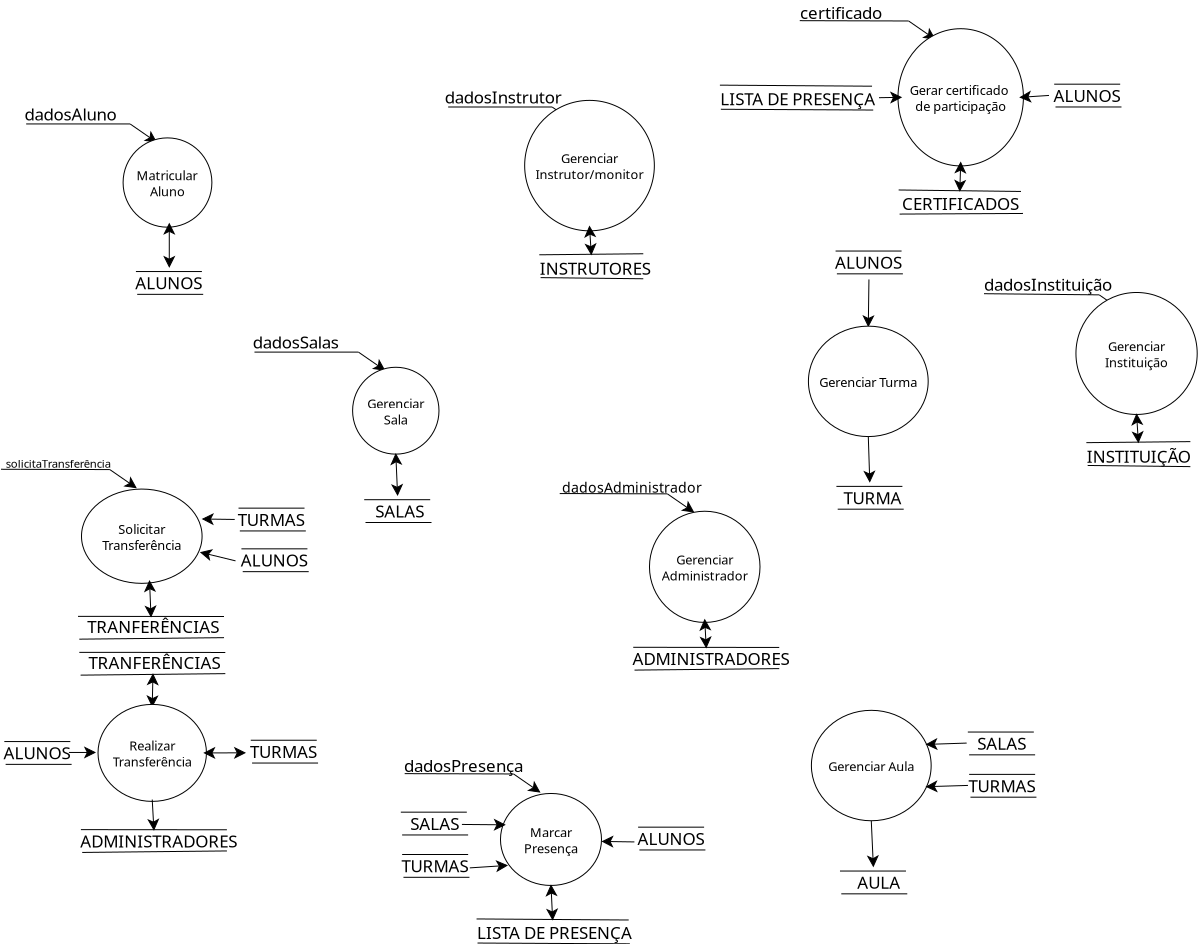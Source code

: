 <?xml version="1.0" encoding="UTF-8"?>
<dia:diagram xmlns:dia="http://www.lysator.liu.se/~alla/dia/">
  <dia:layer name="Segundo Plano" visible="true" active="true">
    <dia:object type="Standard - Line" version="0" id="O0">
      <dia:attribute name="obj_pos">
        <dia:point val="16.294,7.212"/>
      </dia:attribute>
      <dia:attribute name="obj_bb">
        <dia:rectangle val="16.294,7.212;21.494,7.212"/>
      </dia:attribute>
      <dia:attribute name="conn_endpoints">
        <dia:point val="16.294,7.212"/>
        <dia:point val="21.494,7.212"/>
      </dia:attribute>
      <dia:attribute name="numcp">
        <dia:int val="1"/>
      </dia:attribute>
      <dia:attribute name="line_width">
        <dia:real val="0"/>
      </dia:attribute>
    </dia:object>
    <dia:object type="Standard - Line" version="0" id="O1">
      <dia:attribute name="obj_pos">
        <dia:point val="21.497,7.216"/>
      </dia:attribute>
      <dia:attribute name="obj_bb">
        <dia:rectangle val="21.497,7.216;22.797,8.116"/>
      </dia:attribute>
      <dia:attribute name="conn_endpoints">
        <dia:point val="21.497,7.216"/>
        <dia:point val="22.797,8.116"/>
      </dia:attribute>
      <dia:attribute name="numcp">
        <dia:int val="1"/>
      </dia:attribute>
      <dia:attribute name="line_width">
        <dia:real val="0"/>
      </dia:attribute>
      <dia:attribute name="end_arrow">
        <dia:enum val="22"/>
      </dia:attribute>
      <dia:attribute name="end_arrow_length">
        <dia:real val="0.5"/>
      </dia:attribute>
      <dia:attribute name="end_arrow_width">
        <dia:real val="0.5"/>
      </dia:attribute>
    </dia:object>
    <dia:object type="Flowchart - Ellipse" version="0" id="O2">
      <dia:attribute name="obj_pos">
        <dia:point val="21.201,7.97"/>
      </dia:attribute>
      <dia:attribute name="obj_bb">
        <dia:rectangle val="21.201,7.97;25.52,12.315"/>
      </dia:attribute>
      <dia:attribute name="elem_corner">
        <dia:point val="21.201,7.97"/>
      </dia:attribute>
      <dia:attribute name="elem_width">
        <dia:real val="4.319"/>
      </dia:attribute>
      <dia:attribute name="elem_height">
        <dia:real val="4.344"/>
      </dia:attribute>
      <dia:attribute name="border_width">
        <dia:real val="0"/>
      </dia:attribute>
      <dia:attribute name="show_background">
        <dia:boolean val="true"/>
      </dia:attribute>
      <dia:attribute name="padding">
        <dia:real val="0.354"/>
      </dia:attribute>
      <dia:attribute name="text">
        <dia:composite type="text">
          <dia:attribute name="string">
            <dia:string>#Matricular
Aluno#</dia:string>
          </dia:attribute>
          <dia:attribute name="font">
            <dia:font family="sans" style="0" name="Helvetica"/>
          </dia:attribute>
          <dia:attribute name="height">
            <dia:real val="0.8"/>
          </dia:attribute>
          <dia:attribute name="pos">
            <dia:point val="23.361,9.982"/>
          </dia:attribute>
          <dia:attribute name="color">
            <dia:color val="#000000"/>
          </dia:attribute>
          <dia:attribute name="alignment">
            <dia:enum val="1"/>
          </dia:attribute>
        </dia:composite>
      </dia:attribute>
    </dia:object>
    <dia:object type="Standard - Text" version="1" id="O3">
      <dia:attribute name="obj_pos">
        <dia:point val="16.206,7.037"/>
      </dia:attribute>
      <dia:attribute name="obj_bb">
        <dia:rectangle val="16.206,6.189;20.528,7.212"/>
      </dia:attribute>
      <dia:attribute name="text">
        <dia:composite type="text">
          <dia:attribute name="string">
            <dia:string>#dadosAluno#</dia:string>
          </dia:attribute>
          <dia:attribute name="font">
            <dia:font family="sans" style="0" name="Helvetica"/>
          </dia:attribute>
          <dia:attribute name="height">
            <dia:real val="1.058"/>
          </dia:attribute>
          <dia:attribute name="pos">
            <dia:point val="16.206,7.037"/>
          </dia:attribute>
          <dia:attribute name="color">
            <dia:color val="#000000"/>
          </dia:attribute>
          <dia:attribute name="alignment">
            <dia:enum val="0"/>
          </dia:attribute>
        </dia:composite>
      </dia:attribute>
      <dia:attribute name="valign">
        <dia:enum val="3"/>
      </dia:attribute>
    </dia:object>
    <dia:object type="Standard - Line" version="0" id="O4">
      <dia:attribute name="obj_pos">
        <dia:point val="23.45,12.203"/>
      </dia:attribute>
      <dia:attribute name="obj_bb">
        <dia:rectangle val="23.2,12.203;23.7,14.353"/>
      </dia:attribute>
      <dia:attribute name="conn_endpoints">
        <dia:point val="23.45,12.203"/>
        <dia:point val="23.45,14.353"/>
      </dia:attribute>
      <dia:attribute name="numcp">
        <dia:int val="1"/>
      </dia:attribute>
      <dia:attribute name="line_width">
        <dia:real val="0"/>
      </dia:attribute>
      <dia:attribute name="start_arrow">
        <dia:enum val="22"/>
      </dia:attribute>
      <dia:attribute name="start_arrow_length">
        <dia:real val="0.5"/>
      </dia:attribute>
      <dia:attribute name="start_arrow_width">
        <dia:real val="0.5"/>
      </dia:attribute>
      <dia:attribute name="end_arrow">
        <dia:enum val="22"/>
      </dia:attribute>
      <dia:attribute name="end_arrow_length">
        <dia:real val="0.5"/>
      </dia:attribute>
      <dia:attribute name="end_arrow_width">
        <dia:real val="0.5"/>
      </dia:attribute>
    </dia:object>
    <dia:object type="Standard - Text" version="1" id="O5">
      <dia:attribute name="obj_pos">
        <dia:point val="21.747,15.48"/>
      </dia:attribute>
      <dia:attribute name="obj_bb">
        <dia:rectangle val="21.747,14.632;24.869,15.655"/>
      </dia:attribute>
      <dia:attribute name="text">
        <dia:composite type="text">
          <dia:attribute name="string">
            <dia:string>#ALUNOS#</dia:string>
          </dia:attribute>
          <dia:attribute name="font">
            <dia:font family="sans" style="0" name="Helvetica"/>
          </dia:attribute>
          <dia:attribute name="height">
            <dia:real val="1.058"/>
          </dia:attribute>
          <dia:attribute name="pos">
            <dia:point val="21.747,15.48"/>
          </dia:attribute>
          <dia:attribute name="color">
            <dia:color val="#000000"/>
          </dia:attribute>
          <dia:attribute name="alignment">
            <dia:enum val="0"/>
          </dia:attribute>
        </dia:composite>
      </dia:attribute>
      <dia:attribute name="valign">
        <dia:enum val="3"/>
      </dia:attribute>
    </dia:object>
    <dia:object type="Standard - Line" version="0" id="O6">
      <dia:attribute name="obj_pos">
        <dia:point val="21.782,14.592"/>
      </dia:attribute>
      <dia:attribute name="obj_bb">
        <dia:rectangle val="21.782,14.592;25.081,14.592"/>
      </dia:attribute>
      <dia:attribute name="conn_endpoints">
        <dia:point val="21.782,14.592"/>
        <dia:point val="25.081,14.592"/>
      </dia:attribute>
      <dia:attribute name="numcp">
        <dia:int val="1"/>
      </dia:attribute>
      <dia:attribute name="line_width">
        <dia:real val="0"/>
      </dia:attribute>
    </dia:object>
    <dia:object type="Standard - Line" version="0" id="O7">
      <dia:attribute name="obj_pos">
        <dia:point val="21.846,15.732"/>
      </dia:attribute>
      <dia:attribute name="obj_bb">
        <dia:rectangle val="21.846,15.732;25.146,15.732"/>
      </dia:attribute>
      <dia:attribute name="conn_endpoints">
        <dia:point val="21.846,15.732"/>
        <dia:point val="25.146,15.732"/>
      </dia:attribute>
      <dia:attribute name="numcp">
        <dia:int val="1"/>
      </dia:attribute>
      <dia:attribute name="line_width">
        <dia:real val="0"/>
      </dia:attribute>
    </dia:object>
    <dia:object type="Standard - Line" version="0" id="O8">
      <dia:attribute name="obj_pos">
        <dia:point val="37.394,6.365"/>
      </dia:attribute>
      <dia:attribute name="obj_bb">
        <dia:rectangle val="37.394,6.365;42.594,6.365"/>
      </dia:attribute>
      <dia:attribute name="conn_endpoints">
        <dia:point val="37.394,6.365"/>
        <dia:point val="42.594,6.365"/>
      </dia:attribute>
      <dia:attribute name="numcp">
        <dia:int val="1"/>
      </dia:attribute>
      <dia:attribute name="line_width">
        <dia:real val="0"/>
      </dia:attribute>
    </dia:object>
    <dia:object type="Standard - Line" version="0" id="O9">
      <dia:attribute name="obj_pos">
        <dia:point val="42.597,6.368"/>
      </dia:attribute>
      <dia:attribute name="obj_bb">
        <dia:rectangle val="42.597,6.368;43.897,7.268"/>
      </dia:attribute>
      <dia:attribute name="conn_endpoints">
        <dia:point val="42.597,6.368"/>
        <dia:point val="43.897,7.268"/>
      </dia:attribute>
      <dia:attribute name="numcp">
        <dia:int val="1"/>
      </dia:attribute>
      <dia:attribute name="line_width">
        <dia:real val="0"/>
      </dia:attribute>
      <dia:attribute name="end_arrow">
        <dia:enum val="22"/>
      </dia:attribute>
      <dia:attribute name="end_arrow_length">
        <dia:real val="0.5"/>
      </dia:attribute>
      <dia:attribute name="end_arrow_width">
        <dia:real val="0.5"/>
      </dia:attribute>
    </dia:object>
    <dia:object type="Flowchart - Ellipse" version="0" id="O10">
      <dia:attribute name="obj_pos">
        <dia:point val="41.43,6.246"/>
      </dia:attribute>
      <dia:attribute name="obj_bb">
        <dia:rectangle val="41.43,6.246;47.492,12.344"/>
      </dia:attribute>
      <dia:attribute name="elem_corner">
        <dia:point val="41.43,6.246"/>
      </dia:attribute>
      <dia:attribute name="elem_width">
        <dia:real val="6.063"/>
      </dia:attribute>
      <dia:attribute name="elem_height">
        <dia:real val="6.099"/>
      </dia:attribute>
      <dia:attribute name="border_width">
        <dia:real val="0"/>
      </dia:attribute>
      <dia:attribute name="show_background">
        <dia:boolean val="true"/>
      </dia:attribute>
      <dia:attribute name="padding">
        <dia:real val="0.354"/>
      </dia:attribute>
      <dia:attribute name="text">
        <dia:composite type="text">
          <dia:attribute name="string">
            <dia:string>#Gerenciar
Instrutor/monitor#</dia:string>
          </dia:attribute>
          <dia:attribute name="font">
            <dia:font family="sans" style="0" name="Helvetica"/>
          </dia:attribute>
          <dia:attribute name="height">
            <dia:real val="0.8"/>
          </dia:attribute>
          <dia:attribute name="pos">
            <dia:point val="44.461,9.135"/>
          </dia:attribute>
          <dia:attribute name="color">
            <dia:color val="#000000"/>
          </dia:attribute>
          <dia:attribute name="alignment">
            <dia:enum val="1"/>
          </dia:attribute>
        </dia:composite>
      </dia:attribute>
    </dia:object>
    <dia:object type="Standard - Text" version="1" id="O11">
      <dia:attribute name="obj_pos">
        <dia:point val="37.227,6.19"/>
      </dia:attribute>
      <dia:attribute name="obj_bb">
        <dia:rectangle val="37.227,5.342;42.717,6.365"/>
      </dia:attribute>
      <dia:attribute name="text">
        <dia:composite type="text">
          <dia:attribute name="string">
            <dia:string>#dadosInstrutor#</dia:string>
          </dia:attribute>
          <dia:attribute name="font">
            <dia:font family="sans" style="0" name="Helvetica"/>
          </dia:attribute>
          <dia:attribute name="height">
            <dia:real val="1.058"/>
          </dia:attribute>
          <dia:attribute name="pos">
            <dia:point val="37.227,6.19"/>
          </dia:attribute>
          <dia:attribute name="color">
            <dia:color val="#000000"/>
          </dia:attribute>
          <dia:attribute name="alignment">
            <dia:enum val="0"/>
          </dia:attribute>
        </dia:composite>
      </dia:attribute>
      <dia:attribute name="valign">
        <dia:enum val="3"/>
      </dia:attribute>
    </dia:object>
    <dia:object type="Standard - Line" version="0" id="O12">
      <dia:attribute name="obj_pos">
        <dia:point val="44.461,12.344"/>
      </dia:attribute>
      <dia:attribute name="obj_bb">
        <dia:rectangle val="44.244,12.344;44.767,13.729"/>
      </dia:attribute>
      <dia:attribute name="conn_endpoints">
        <dia:point val="44.461,12.344"/>
        <dia:point val="44.55,13.729"/>
      </dia:attribute>
      <dia:attribute name="numcp">
        <dia:int val="1"/>
      </dia:attribute>
      <dia:attribute name="line_width">
        <dia:real val="0"/>
      </dia:attribute>
      <dia:attribute name="start_arrow">
        <dia:enum val="22"/>
      </dia:attribute>
      <dia:attribute name="start_arrow_length">
        <dia:real val="0.5"/>
      </dia:attribute>
      <dia:attribute name="start_arrow_width">
        <dia:real val="0.5"/>
      </dia:attribute>
      <dia:attribute name="end_arrow">
        <dia:enum val="22"/>
      </dia:attribute>
      <dia:attribute name="end_arrow_length">
        <dia:real val="0.5"/>
      </dia:attribute>
      <dia:attribute name="end_arrow_width">
        <dia:real val="0.5"/>
      </dia:attribute>
      <dia:connections>
        <dia:connection handle="0" to="O10" connection="12"/>
        <dia:connection handle="1" to="O14" connection="0"/>
      </dia:connections>
    </dia:object>
    <dia:object type="Standard - Text" version="1" id="O13">
      <dia:attribute name="obj_pos">
        <dia:point val="41.97,14.754"/>
      </dia:attribute>
      <dia:attribute name="obj_bb">
        <dia:rectangle val="41.97,13.906;47.465,14.928"/>
      </dia:attribute>
      <dia:attribute name="text">
        <dia:composite type="text">
          <dia:attribute name="string">
            <dia:string>#INSTRUTORES#</dia:string>
          </dia:attribute>
          <dia:attribute name="font">
            <dia:font family="sans" style="0" name="Helvetica"/>
          </dia:attribute>
          <dia:attribute name="height">
            <dia:real val="1.058"/>
          </dia:attribute>
          <dia:attribute name="pos">
            <dia:point val="41.97,14.754"/>
          </dia:attribute>
          <dia:attribute name="color">
            <dia:color val="#000000"/>
          </dia:attribute>
          <dia:attribute name="alignment">
            <dia:enum val="0"/>
          </dia:attribute>
        </dia:composite>
      </dia:attribute>
      <dia:attribute name="valign">
        <dia:enum val="3"/>
      </dia:attribute>
    </dia:object>
    <dia:object type="Standard - Line" version="0" id="O14">
      <dia:attribute name="obj_pos">
        <dia:point val="41.95,13.755"/>
      </dia:attribute>
      <dia:attribute name="obj_bb">
        <dia:rectangle val="41.95,13.703;47.15,13.755"/>
      </dia:attribute>
      <dia:attribute name="conn_endpoints">
        <dia:point val="41.95,13.755"/>
        <dia:point val="47.15,13.703"/>
      </dia:attribute>
      <dia:attribute name="numcp">
        <dia:int val="1"/>
      </dia:attribute>
      <dia:attribute name="line_width">
        <dia:real val="0"/>
      </dia:attribute>
    </dia:object>
    <dia:object type="Standard - Line" version="0" id="O15">
      <dia:attribute name="obj_pos">
        <dia:point val="42.015,14.896"/>
      </dia:attribute>
      <dia:attribute name="obj_bb">
        <dia:rectangle val="42.015,14.896;47.15,14.953"/>
      </dia:attribute>
      <dia:attribute name="conn_endpoints">
        <dia:point val="42.015,14.896"/>
        <dia:point val="47.15,14.953"/>
      </dia:attribute>
      <dia:attribute name="numcp">
        <dia:int val="1"/>
      </dia:attribute>
      <dia:attribute name="line_width">
        <dia:real val="0"/>
      </dia:attribute>
    </dia:object>
    <dia:object type="Standard - Line" version="0" id="O16">
      <dia:attribute name="obj_pos">
        <dia:point val="42.972,25.692"/>
      </dia:attribute>
      <dia:attribute name="obj_bb">
        <dia:rectangle val="42.972,25.692;48.356,25.708"/>
      </dia:attribute>
      <dia:attribute name="conn_endpoints">
        <dia:point val="42.972,25.692"/>
        <dia:point val="48.356,25.708"/>
      </dia:attribute>
      <dia:attribute name="numcp">
        <dia:int val="1"/>
      </dia:attribute>
      <dia:attribute name="line_width">
        <dia:real val="0"/>
      </dia:attribute>
    </dia:object>
    <dia:object type="Standard - Line" version="0" id="O17">
      <dia:attribute name="obj_pos">
        <dia:point val="48.359,25.711"/>
      </dia:attribute>
      <dia:attribute name="obj_bb">
        <dia:rectangle val="48.359,25.711;49.659,26.611"/>
      </dia:attribute>
      <dia:attribute name="conn_endpoints">
        <dia:point val="48.359,25.711"/>
        <dia:point val="49.659,26.611"/>
      </dia:attribute>
      <dia:attribute name="numcp">
        <dia:int val="1"/>
      </dia:attribute>
      <dia:attribute name="line_width">
        <dia:real val="0"/>
      </dia:attribute>
      <dia:attribute name="end_arrow">
        <dia:enum val="22"/>
      </dia:attribute>
      <dia:attribute name="end_arrow_length">
        <dia:real val="0.5"/>
      </dia:attribute>
      <dia:attribute name="end_arrow_width">
        <dia:real val="0.5"/>
      </dia:attribute>
    </dia:object>
    <dia:object type="Flowchart - Ellipse" version="0" id="O18">
      <dia:attribute name="obj_pos">
        <dia:point val="47.589,26.707"/>
      </dia:attribute>
      <dia:attribute name="obj_bb">
        <dia:rectangle val="47.589,26.707;52.857,32.006"/>
      </dia:attribute>
      <dia:attribute name="elem_corner">
        <dia:point val="47.589,26.707"/>
      </dia:attribute>
      <dia:attribute name="elem_width">
        <dia:real val="5.268"/>
      </dia:attribute>
      <dia:attribute name="elem_height">
        <dia:real val="5.299"/>
      </dia:attribute>
      <dia:attribute name="border_width">
        <dia:real val="0"/>
      </dia:attribute>
      <dia:attribute name="show_background">
        <dia:boolean val="true"/>
      </dia:attribute>
      <dia:attribute name="padding">
        <dia:real val="0.354"/>
      </dia:attribute>
      <dia:attribute name="text">
        <dia:composite type="text">
          <dia:attribute name="string">
            <dia:string>#Gerenciar
Administrador#</dia:string>
          </dia:attribute>
          <dia:attribute name="font">
            <dia:font family="sans" style="0" name="Helvetica"/>
          </dia:attribute>
          <dia:attribute name="height">
            <dia:real val="0.8"/>
          </dia:attribute>
          <dia:attribute name="pos">
            <dia:point val="50.223,29.196"/>
          </dia:attribute>
          <dia:attribute name="color">
            <dia:color val="#000000"/>
          </dia:attribute>
          <dia:attribute name="alignment">
            <dia:enum val="1"/>
          </dia:attribute>
        </dia:composite>
      </dia:attribute>
    </dia:object>
    <dia:object type="Standard - Text" version="1" id="O19">
      <dia:attribute name="obj_pos">
        <dia:point val="43.089,25.653"/>
      </dia:attribute>
      <dia:attribute name="obj_bb">
        <dia:rectangle val="43.089,24.948;49.257,25.798"/>
      </dia:attribute>
      <dia:attribute name="text">
        <dia:composite type="text">
          <dia:attribute name="string">
            <dia:string>#dadosAdministrador#</dia:string>
          </dia:attribute>
          <dia:attribute name="font">
            <dia:font family="sans" style="0" name="Helvetica"/>
          </dia:attribute>
          <dia:attribute name="height">
            <dia:real val="0.882"/>
          </dia:attribute>
          <dia:attribute name="pos">
            <dia:point val="43.089,25.653"/>
          </dia:attribute>
          <dia:attribute name="color">
            <dia:color val="#000000"/>
          </dia:attribute>
          <dia:attribute name="alignment">
            <dia:enum val="0"/>
          </dia:attribute>
        </dia:composite>
      </dia:attribute>
      <dia:attribute name="valign">
        <dia:enum val="3"/>
      </dia:attribute>
    </dia:object>
    <dia:object type="Standard - Line" version="0" id="O20">
      <dia:attribute name="obj_pos">
        <dia:point val="50.223,32.006"/>
      </dia:attribute>
      <dia:attribute name="obj_bb">
        <dia:rectangle val="50.0,32.006;50.52,33.384"/>
      </dia:attribute>
      <dia:attribute name="conn_endpoints">
        <dia:point val="50.223,32.006"/>
        <dia:point val="50.297,33.384"/>
      </dia:attribute>
      <dia:attribute name="numcp">
        <dia:int val="1"/>
      </dia:attribute>
      <dia:attribute name="line_width">
        <dia:real val="0"/>
      </dia:attribute>
      <dia:attribute name="start_arrow">
        <dia:enum val="22"/>
      </dia:attribute>
      <dia:attribute name="start_arrow_length">
        <dia:real val="0.5"/>
      </dia:attribute>
      <dia:attribute name="start_arrow_width">
        <dia:real val="0.5"/>
      </dia:attribute>
      <dia:attribute name="end_arrow">
        <dia:enum val="22"/>
      </dia:attribute>
      <dia:attribute name="end_arrow_length">
        <dia:real val="0.5"/>
      </dia:attribute>
      <dia:attribute name="end_arrow_width">
        <dia:real val="0.5"/>
      </dia:attribute>
      <dia:connections>
        <dia:connection handle="0" to="O18" connection="12"/>
        <dia:connection handle="1" to="O22" connection="0"/>
      </dia:connections>
    </dia:object>
    <dia:object type="Standard - Text" version="1" id="O21">
      <dia:attribute name="obj_pos">
        <dia:point val="46.612,34.268"/>
      </dia:attribute>
      <dia:attribute name="obj_bb">
        <dia:rectangle val="46.612,33.42;54.19,34.443"/>
      </dia:attribute>
      <dia:attribute name="text">
        <dia:composite type="text">
          <dia:attribute name="string">
            <dia:string>#ADMINISTRADORES#</dia:string>
          </dia:attribute>
          <dia:attribute name="font">
            <dia:font family="sans" style="0" name="Helvetica"/>
          </dia:attribute>
          <dia:attribute name="height">
            <dia:real val="1.058"/>
          </dia:attribute>
          <dia:attribute name="pos">
            <dia:point val="46.612,34.268"/>
          </dia:attribute>
          <dia:attribute name="color">
            <dia:color val="#000000"/>
          </dia:attribute>
          <dia:attribute name="alignment">
            <dia:enum val="0"/>
          </dia:attribute>
        </dia:composite>
      </dia:attribute>
      <dia:attribute name="valign">
        <dia:enum val="3"/>
      </dia:attribute>
    </dia:object>
    <dia:object type="Standard - Line" version="0" id="O22">
      <dia:attribute name="obj_pos">
        <dia:point val="46.647,33.38"/>
      </dia:attribute>
      <dia:attribute name="obj_bb">
        <dia:rectangle val="46.647,33.38;53.947,33.387"/>
      </dia:attribute>
      <dia:attribute name="conn_endpoints">
        <dia:point val="46.647,33.38"/>
        <dia:point val="53.947,33.387"/>
      </dia:attribute>
      <dia:attribute name="numcp">
        <dia:int val="1"/>
      </dia:attribute>
      <dia:attribute name="line_width">
        <dia:real val="0"/>
      </dia:attribute>
    </dia:object>
    <dia:object type="Standard - Line" version="0" id="O23">
      <dia:attribute name="obj_pos">
        <dia:point val="46.712,34.52"/>
      </dia:attribute>
      <dia:attribute name="obj_bb">
        <dia:rectangle val="46.712,34.445;53.948,34.52"/>
      </dia:attribute>
      <dia:attribute name="conn_endpoints">
        <dia:point val="46.712,34.52"/>
        <dia:point val="53.948,34.445"/>
      </dia:attribute>
      <dia:attribute name="numcp">
        <dia:int val="1"/>
      </dia:attribute>
      <dia:attribute name="line_width">
        <dia:real val="0"/>
      </dia:attribute>
    </dia:object>
    <dia:object type="Standard - Line" version="0" id="O24">
      <dia:attribute name="obj_pos">
        <dia:point val="15.036,24.478"/>
      </dia:attribute>
      <dia:attribute name="obj_bb">
        <dia:rectangle val="15.036,24.478;20.479,24.494"/>
      </dia:attribute>
      <dia:attribute name="conn_endpoints">
        <dia:point val="15.036,24.478"/>
        <dia:point val="20.479,24.494"/>
      </dia:attribute>
      <dia:attribute name="numcp">
        <dia:int val="1"/>
      </dia:attribute>
      <dia:attribute name="line_width">
        <dia:real val="0"/>
      </dia:attribute>
    </dia:object>
    <dia:object type="Standard - Line" version="0" id="O25">
      <dia:attribute name="obj_pos">
        <dia:point val="20.482,24.497"/>
      </dia:attribute>
      <dia:attribute name="obj_bb">
        <dia:rectangle val="20.482,24.497;21.782,25.397"/>
      </dia:attribute>
      <dia:attribute name="conn_endpoints">
        <dia:point val="20.482,24.497"/>
        <dia:point val="21.782,25.397"/>
      </dia:attribute>
      <dia:attribute name="numcp">
        <dia:int val="1"/>
      </dia:attribute>
      <dia:attribute name="line_width">
        <dia:real val="0"/>
      </dia:attribute>
      <dia:attribute name="end_arrow">
        <dia:enum val="22"/>
      </dia:attribute>
      <dia:attribute name="end_arrow_length">
        <dia:real val="0.5"/>
      </dia:attribute>
      <dia:attribute name="end_arrow_width">
        <dia:real val="0.5"/>
      </dia:attribute>
    </dia:object>
    <dia:object type="Flowchart - Ellipse" version="0" id="O26">
      <dia:attribute name="obj_pos">
        <dia:point val="19.061,25.468"/>
      </dia:attribute>
      <dia:attribute name="obj_bb">
        <dia:rectangle val="19.061,25.468;25.09,30.183"/>
      </dia:attribute>
      <dia:attribute name="elem_corner">
        <dia:point val="19.061,25.468"/>
      </dia:attribute>
      <dia:attribute name="elem_width">
        <dia:real val="6.029"/>
      </dia:attribute>
      <dia:attribute name="elem_height">
        <dia:real val="4.715"/>
      </dia:attribute>
      <dia:attribute name="border_width">
        <dia:real val="0"/>
      </dia:attribute>
      <dia:attribute name="show_background">
        <dia:boolean val="true"/>
      </dia:attribute>
      <dia:attribute name="padding">
        <dia:real val="0.354"/>
      </dia:attribute>
      <dia:attribute name="text">
        <dia:composite type="text">
          <dia:attribute name="string">
            <dia:string>#Solicitar
Transferência#</dia:string>
          </dia:attribute>
          <dia:attribute name="font">
            <dia:font family="sans" style="0" name="Helvetica"/>
          </dia:attribute>
          <dia:attribute name="height">
            <dia:real val="0.8"/>
          </dia:attribute>
          <dia:attribute name="pos">
            <dia:point val="22.076,27.666"/>
          </dia:attribute>
          <dia:attribute name="color">
            <dia:color val="#000000"/>
          </dia:attribute>
          <dia:attribute name="alignment">
            <dia:enum val="1"/>
          </dia:attribute>
        </dia:composite>
      </dia:attribute>
    </dia:object>
    <dia:object type="Standard - Text" version="1" id="O27">
      <dia:attribute name="obj_pos">
        <dia:point val="15.27,24.4"/>
      </dia:attribute>
      <dia:attribute name="obj_bb">
        <dia:rectangle val="15.27,23.835;20.345,24.517"/>
      </dia:attribute>
      <dia:attribute name="text">
        <dia:composite type="text">
          <dia:attribute name="string">
            <dia:string>#solicitaTransferência#</dia:string>
          </dia:attribute>
          <dia:attribute name="font">
            <dia:font family="sans" style="0" name="Helvetica"/>
          </dia:attribute>
          <dia:attribute name="height">
            <dia:real val="0.706"/>
          </dia:attribute>
          <dia:attribute name="pos">
            <dia:point val="15.27,24.4"/>
          </dia:attribute>
          <dia:attribute name="color">
            <dia:color val="#000000"/>
          </dia:attribute>
          <dia:attribute name="alignment">
            <dia:enum val="0"/>
          </dia:attribute>
        </dia:composite>
      </dia:attribute>
      <dia:attribute name="valign">
        <dia:enum val="3"/>
      </dia:attribute>
    </dia:object>
    <dia:object type="Standard - Line" version="0" id="O28">
      <dia:attribute name="obj_pos">
        <dia:point val="22.462,30.072"/>
      </dia:attribute>
      <dia:attribute name="obj_bb">
        <dia:rectangle val="22.233,30.072;22.765,31.836"/>
      </dia:attribute>
      <dia:attribute name="conn_endpoints">
        <dia:point val="22.462,30.072"/>
        <dia:point val="22.536,31.836"/>
      </dia:attribute>
      <dia:attribute name="numcp">
        <dia:int val="1"/>
      </dia:attribute>
      <dia:attribute name="line_width">
        <dia:real val="0"/>
      </dia:attribute>
      <dia:attribute name="start_arrow">
        <dia:enum val="22"/>
      </dia:attribute>
      <dia:attribute name="start_arrow_length">
        <dia:real val="0.5"/>
      </dia:attribute>
      <dia:attribute name="start_arrow_width">
        <dia:real val="0.5"/>
      </dia:attribute>
      <dia:attribute name="end_arrow">
        <dia:enum val="22"/>
      </dia:attribute>
      <dia:attribute name="end_arrow_length">
        <dia:real val="0.5"/>
      </dia:attribute>
      <dia:attribute name="end_arrow_width">
        <dia:real val="0.5"/>
      </dia:attribute>
      <dia:connections>
        <dia:connection handle="1" to="O30" connection="0"/>
      </dia:connections>
    </dia:object>
    <dia:object type="Standard - Text" version="1" id="O29">
      <dia:attribute name="obj_pos">
        <dia:point val="19.351,32.67"/>
      </dia:attribute>
      <dia:attribute name="obj_bb">
        <dia:rectangle val="19.351,31.823;25.731,32.845"/>
      </dia:attribute>
      <dia:attribute name="text">
        <dia:composite type="text">
          <dia:attribute name="string">
            <dia:string>#TRANFERÊNCIAS#</dia:string>
          </dia:attribute>
          <dia:attribute name="font">
            <dia:font family="sans" style="0" name="Helvetica"/>
          </dia:attribute>
          <dia:attribute name="height">
            <dia:real val="1.058"/>
          </dia:attribute>
          <dia:attribute name="pos">
            <dia:point val="19.351,32.67"/>
          </dia:attribute>
          <dia:attribute name="color">
            <dia:color val="#000000"/>
          </dia:attribute>
          <dia:attribute name="alignment">
            <dia:enum val="0"/>
          </dia:attribute>
        </dia:composite>
      </dia:attribute>
      <dia:attribute name="valign">
        <dia:enum val="3"/>
      </dia:attribute>
    </dia:object>
    <dia:object type="Standard - Line" version="0" id="O30">
      <dia:attribute name="obj_pos">
        <dia:point val="18.886,31.833"/>
      </dia:attribute>
      <dia:attribute name="obj_bb">
        <dia:rectangle val="18.886,31.833;26.186,31.84"/>
      </dia:attribute>
      <dia:attribute name="conn_endpoints">
        <dia:point val="18.886,31.833"/>
        <dia:point val="26.186,31.84"/>
      </dia:attribute>
      <dia:attribute name="numcp">
        <dia:int val="1"/>
      </dia:attribute>
      <dia:attribute name="line_width">
        <dia:real val="0"/>
      </dia:attribute>
    </dia:object>
    <dia:object type="Standard - Line" version="0" id="O31">
      <dia:attribute name="obj_pos">
        <dia:point val="18.951,32.973"/>
      </dia:attribute>
      <dia:attribute name="obj_bb">
        <dia:rectangle val="18.951,32.898;26.187,32.973"/>
      </dia:attribute>
      <dia:attribute name="conn_endpoints">
        <dia:point val="18.951,32.973"/>
        <dia:point val="26.187,32.898"/>
      </dia:attribute>
      <dia:attribute name="numcp">
        <dia:int val="1"/>
      </dia:attribute>
      <dia:attribute name="line_width">
        <dia:real val="0"/>
      </dia:attribute>
    </dia:object>
    <dia:object type="Standard - Text" version="1" id="O32">
      <dia:attribute name="obj_pos">
        <dia:point val="19.416,34.469"/>
      </dia:attribute>
      <dia:attribute name="obj_bb">
        <dia:rectangle val="19.416,33.622;25.796,34.644"/>
      </dia:attribute>
      <dia:attribute name="text">
        <dia:composite type="text">
          <dia:attribute name="string">
            <dia:string>#TRANFERÊNCIAS#</dia:string>
          </dia:attribute>
          <dia:attribute name="font">
            <dia:font family="sans" style="0" name="Helvetica"/>
          </dia:attribute>
          <dia:attribute name="height">
            <dia:real val="1.058"/>
          </dia:attribute>
          <dia:attribute name="pos">
            <dia:point val="19.416,34.469"/>
          </dia:attribute>
          <dia:attribute name="color">
            <dia:color val="#000000"/>
          </dia:attribute>
          <dia:attribute name="alignment">
            <dia:enum val="0"/>
          </dia:attribute>
        </dia:composite>
      </dia:attribute>
      <dia:attribute name="valign">
        <dia:enum val="3"/>
      </dia:attribute>
    </dia:object>
    <dia:object type="Standard - Line" version="0" id="O33">
      <dia:attribute name="obj_pos">
        <dia:point val="18.951,33.632"/>
      </dia:attribute>
      <dia:attribute name="obj_bb">
        <dia:rectangle val="18.951,33.632;26.251,33.639"/>
      </dia:attribute>
      <dia:attribute name="conn_endpoints">
        <dia:point val="18.951,33.632"/>
        <dia:point val="26.251,33.639"/>
      </dia:attribute>
      <dia:attribute name="numcp">
        <dia:int val="1"/>
      </dia:attribute>
      <dia:attribute name="line_width">
        <dia:real val="0"/>
      </dia:attribute>
    </dia:object>
    <dia:object type="Standard - Line" version="0" id="O34">
      <dia:attribute name="obj_pos">
        <dia:point val="19.016,34.772"/>
      </dia:attribute>
      <dia:attribute name="obj_bb">
        <dia:rectangle val="19.016,34.697;26.252,34.772"/>
      </dia:attribute>
      <dia:attribute name="conn_endpoints">
        <dia:point val="19.016,34.772"/>
        <dia:point val="26.252,34.697"/>
      </dia:attribute>
      <dia:attribute name="numcp">
        <dia:int val="1"/>
      </dia:attribute>
      <dia:attribute name="line_width">
        <dia:real val="0"/>
      </dia:attribute>
    </dia:object>
    <dia:object type="Standard - Line" version="0" id="O35">
      <dia:attribute name="obj_pos">
        <dia:point val="22.634,34.734"/>
      </dia:attribute>
      <dia:attribute name="obj_bb">
        <dia:rectangle val="22.359,34.734;22.872,36.327"/>
      </dia:attribute>
      <dia:attribute name="conn_endpoints">
        <dia:point val="22.634,34.734"/>
        <dia:point val="22.597,36.327"/>
      </dia:attribute>
      <dia:attribute name="numcp">
        <dia:int val="1"/>
      </dia:attribute>
      <dia:attribute name="line_width">
        <dia:real val="0"/>
      </dia:attribute>
      <dia:attribute name="start_arrow">
        <dia:enum val="22"/>
      </dia:attribute>
      <dia:attribute name="start_arrow_length">
        <dia:real val="0.5"/>
      </dia:attribute>
      <dia:attribute name="start_arrow_width">
        <dia:real val="0.5"/>
      </dia:attribute>
      <dia:attribute name="end_arrow">
        <dia:enum val="22"/>
      </dia:attribute>
      <dia:attribute name="end_arrow_length">
        <dia:real val="0.5"/>
      </dia:attribute>
      <dia:attribute name="end_arrow_width">
        <dia:real val="0.5"/>
      </dia:attribute>
      <dia:connections>
        <dia:connection handle="0" to="O34" connection="0"/>
        <dia:connection handle="1" to="O36" connection="4"/>
      </dia:connections>
    </dia:object>
    <dia:object type="Flowchart - Ellipse" version="0" id="O36">
      <dia:attribute name="obj_pos">
        <dia:point val="19.989,36.327"/>
      </dia:attribute>
      <dia:attribute name="obj_bb">
        <dia:rectangle val="19.989,36.327;25.206,40.993"/>
      </dia:attribute>
      <dia:attribute name="elem_corner">
        <dia:point val="19.989,36.327"/>
      </dia:attribute>
      <dia:attribute name="elem_width">
        <dia:real val="5.217"/>
      </dia:attribute>
      <dia:attribute name="elem_height">
        <dia:real val="4.666"/>
      </dia:attribute>
      <dia:attribute name="border_width">
        <dia:real val="0"/>
      </dia:attribute>
      <dia:attribute name="show_background">
        <dia:boolean val="true"/>
      </dia:attribute>
      <dia:attribute name="padding">
        <dia:real val="0.354"/>
      </dia:attribute>
      <dia:attribute name="text">
        <dia:composite type="text">
          <dia:attribute name="string">
            <dia:string>#Realizar
Transferência#</dia:string>
          </dia:attribute>
          <dia:attribute name="font">
            <dia:font family="sans" style="0" name="Helvetica"/>
          </dia:attribute>
          <dia:attribute name="height">
            <dia:real val="0.8"/>
          </dia:attribute>
          <dia:attribute name="pos">
            <dia:point val="22.597,38.5"/>
          </dia:attribute>
          <dia:attribute name="color">
            <dia:color val="#000000"/>
          </dia:attribute>
          <dia:attribute name="alignment">
            <dia:enum val="1"/>
          </dia:attribute>
        </dia:composite>
      </dia:attribute>
    </dia:object>
    <dia:object type="Standard - Line" version="0" id="O37">
      <dia:attribute name="obj_pos">
        <dia:point val="27.231,38.657"/>
      </dia:attribute>
      <dia:attribute name="obj_bb">
        <dia:rectangle val="25.206,38.407;27.231,38.909"/>
      </dia:attribute>
      <dia:attribute name="conn_endpoints">
        <dia:point val="27.231,38.657"/>
        <dia:point val="25.206,38.66"/>
      </dia:attribute>
      <dia:attribute name="numcp">
        <dia:int val="1"/>
      </dia:attribute>
      <dia:attribute name="line_width">
        <dia:real val="0"/>
      </dia:attribute>
      <dia:attribute name="start_arrow">
        <dia:enum val="22"/>
      </dia:attribute>
      <dia:attribute name="start_arrow_length">
        <dia:real val="0.5"/>
      </dia:attribute>
      <dia:attribute name="start_arrow_width">
        <dia:real val="0.5"/>
      </dia:attribute>
      <dia:attribute name="end_arrow">
        <dia:enum val="22"/>
      </dia:attribute>
      <dia:attribute name="end_arrow_length">
        <dia:real val="0.5"/>
      </dia:attribute>
      <dia:attribute name="end_arrow_width">
        <dia:real val="0.5"/>
      </dia:attribute>
      <dia:connections>
        <dia:connection handle="1" to="O36" connection="0"/>
      </dia:connections>
    </dia:object>
    <dia:object type="Standard - Text" version="1" id="O38">
      <dia:attribute name="obj_pos">
        <dia:point val="27.489,38.914"/>
      </dia:attribute>
      <dia:attribute name="obj_bb">
        <dia:rectangle val="27.489,38.067;30.696,39.089"/>
      </dia:attribute>
      <dia:attribute name="text">
        <dia:composite type="text">
          <dia:attribute name="string">
            <dia:string>#TURMAS#</dia:string>
          </dia:attribute>
          <dia:attribute name="font">
            <dia:font family="sans" style="0" name="Helvetica"/>
          </dia:attribute>
          <dia:attribute name="height">
            <dia:real val="1.058"/>
          </dia:attribute>
          <dia:attribute name="pos">
            <dia:point val="27.489,38.914"/>
          </dia:attribute>
          <dia:attribute name="color">
            <dia:color val="#000000"/>
          </dia:attribute>
          <dia:attribute name="alignment">
            <dia:enum val="0"/>
          </dia:attribute>
        </dia:composite>
      </dia:attribute>
      <dia:attribute name="valign">
        <dia:enum val="3"/>
      </dia:attribute>
    </dia:object>
    <dia:object type="Standard - Line" version="0" id="O39">
      <dia:attribute name="obj_pos">
        <dia:point val="27.524,38.027"/>
      </dia:attribute>
      <dia:attribute name="obj_bb">
        <dia:rectangle val="27.524,38.027;30.824,38.027"/>
      </dia:attribute>
      <dia:attribute name="conn_endpoints">
        <dia:point val="27.524,38.027"/>
        <dia:point val="30.824,38.027"/>
      </dia:attribute>
      <dia:attribute name="numcp">
        <dia:int val="1"/>
      </dia:attribute>
      <dia:attribute name="line_width">
        <dia:real val="0"/>
      </dia:attribute>
    </dia:object>
    <dia:object type="Standard - Line" version="0" id="O40">
      <dia:attribute name="obj_pos">
        <dia:point val="27.589,39.167"/>
      </dia:attribute>
      <dia:attribute name="obj_bb">
        <dia:rectangle val="27.589,39.167;30.889,39.167"/>
      </dia:attribute>
      <dia:attribute name="conn_endpoints">
        <dia:point val="27.589,39.167"/>
        <dia:point val="30.889,39.167"/>
      </dia:attribute>
      <dia:attribute name="numcp">
        <dia:int val="1"/>
      </dia:attribute>
      <dia:attribute name="line_width">
        <dia:real val="0"/>
      </dia:attribute>
    </dia:object>
    <dia:object type="Standard - Line" version="0" id="O41">
      <dia:attribute name="obj_pos">
        <dia:point val="35.22,39.697"/>
      </dia:attribute>
      <dia:attribute name="obj_bb">
        <dia:rectangle val="35.22,39.697;40.664,39.713"/>
      </dia:attribute>
      <dia:attribute name="conn_endpoints">
        <dia:point val="35.22,39.697"/>
        <dia:point val="40.664,39.713"/>
      </dia:attribute>
      <dia:attribute name="numcp">
        <dia:int val="1"/>
      </dia:attribute>
      <dia:attribute name="line_width">
        <dia:real val="0"/>
      </dia:attribute>
    </dia:object>
    <dia:object type="Standard - Line" version="0" id="O42">
      <dia:attribute name="obj_pos">
        <dia:point val="40.667,39.716"/>
      </dia:attribute>
      <dia:attribute name="obj_bb">
        <dia:rectangle val="40.667,39.716;41.967,40.616"/>
      </dia:attribute>
      <dia:attribute name="conn_endpoints">
        <dia:point val="40.667,39.716"/>
        <dia:point val="41.967,40.616"/>
      </dia:attribute>
      <dia:attribute name="numcp">
        <dia:int val="1"/>
      </dia:attribute>
      <dia:attribute name="line_width">
        <dia:real val="0"/>
      </dia:attribute>
      <dia:attribute name="end_arrow">
        <dia:enum val="22"/>
      </dia:attribute>
      <dia:attribute name="end_arrow_length">
        <dia:real val="0.5"/>
      </dia:attribute>
      <dia:attribute name="end_arrow_width">
        <dia:real val="0.5"/>
      </dia:attribute>
    </dia:object>
    <dia:object type="Flowchart - Ellipse" version="0" id="O43">
      <dia:attribute name="obj_pos">
        <dia:point val="40.01,40.688"/>
      </dia:attribute>
      <dia:attribute name="obj_bb">
        <dia:rectangle val="40.01,40.688;45.061,45.288"/>
      </dia:attribute>
      <dia:attribute name="elem_corner">
        <dia:point val="40.01,40.688"/>
      </dia:attribute>
      <dia:attribute name="elem_width">
        <dia:real val="5.051"/>
      </dia:attribute>
      <dia:attribute name="elem_height">
        <dia:real val="4.6"/>
      </dia:attribute>
      <dia:attribute name="border_width">
        <dia:real val="0"/>
      </dia:attribute>
      <dia:attribute name="show_background">
        <dia:boolean val="true"/>
      </dia:attribute>
      <dia:attribute name="padding">
        <dia:real val="0.354"/>
      </dia:attribute>
      <dia:attribute name="text">
        <dia:composite type="text">
          <dia:attribute name="string">
            <dia:string>#Marcar
Presença#</dia:string>
          </dia:attribute>
          <dia:attribute name="font">
            <dia:font family="sans" style="0" name="Helvetica"/>
          </dia:attribute>
          <dia:attribute name="height">
            <dia:real val="0.8"/>
          </dia:attribute>
          <dia:attribute name="pos">
            <dia:point val="42.536,42.828"/>
          </dia:attribute>
          <dia:attribute name="color">
            <dia:color val="#000000"/>
          </dia:attribute>
          <dia:attribute name="alignment">
            <dia:enum val="1"/>
          </dia:attribute>
        </dia:composite>
      </dia:attribute>
    </dia:object>
    <dia:object type="Standard - Text" version="1" id="O44">
      <dia:attribute name="obj_pos">
        <dia:point val="35.187,39.619"/>
      </dia:attribute>
      <dia:attribute name="obj_bb">
        <dia:rectangle val="35.187,38.771;40.752,39.794"/>
      </dia:attribute>
      <dia:attribute name="text">
        <dia:composite type="text">
          <dia:attribute name="string">
            <dia:string>#dadosPresença#</dia:string>
          </dia:attribute>
          <dia:attribute name="font">
            <dia:font family="sans" style="0" name="Helvetica"/>
          </dia:attribute>
          <dia:attribute name="height">
            <dia:real val="1.058"/>
          </dia:attribute>
          <dia:attribute name="pos">
            <dia:point val="35.187,39.619"/>
          </dia:attribute>
          <dia:attribute name="color">
            <dia:color val="#000000"/>
          </dia:attribute>
          <dia:attribute name="alignment">
            <dia:enum val="0"/>
          </dia:attribute>
        </dia:composite>
      </dia:attribute>
      <dia:attribute name="valign">
        <dia:enum val="3"/>
      </dia:attribute>
    </dia:object>
    <dia:object type="Standard - Line" version="0" id="O45">
      <dia:attribute name="obj_pos">
        <dia:point val="42.536,45.288"/>
      </dia:attribute>
      <dia:attribute name="obj_bb">
        <dia:rectangle val="42.31,45.288;42.843,46.989"/>
      </dia:attribute>
      <dia:attribute name="conn_endpoints">
        <dia:point val="42.536,45.288"/>
        <dia:point val="42.617,46.989"/>
      </dia:attribute>
      <dia:attribute name="numcp">
        <dia:int val="1"/>
      </dia:attribute>
      <dia:attribute name="line_width">
        <dia:real val="0"/>
      </dia:attribute>
      <dia:attribute name="start_arrow">
        <dia:enum val="22"/>
      </dia:attribute>
      <dia:attribute name="start_arrow_length">
        <dia:real val="0.5"/>
      </dia:attribute>
      <dia:attribute name="start_arrow_width">
        <dia:real val="0.5"/>
      </dia:attribute>
      <dia:attribute name="end_arrow">
        <dia:enum val="22"/>
      </dia:attribute>
      <dia:attribute name="end_arrow_length">
        <dia:real val="0.5"/>
      </dia:attribute>
      <dia:attribute name="end_arrow_width">
        <dia:real val="0.5"/>
      </dia:attribute>
      <dia:connections>
        <dia:connection handle="0" to="O43" connection="12"/>
        <dia:connection handle="1" to="O47" connection="0"/>
      </dia:connections>
    </dia:object>
    <dia:object type="Standard - Text" version="1" id="O46">
      <dia:attribute name="obj_pos">
        <dia:point val="38.834,47.96"/>
      </dia:attribute>
      <dia:attribute name="obj_bb">
        <dia:rectangle val="38.834,47.113;46.624,48.135"/>
      </dia:attribute>
      <dia:attribute name="text">
        <dia:composite type="text">
          <dia:attribute name="string">
            <dia:string>#LISTA DE PRESENÇA#</dia:string>
          </dia:attribute>
          <dia:attribute name="font">
            <dia:font family="sans" style="0" name="Helvetica"/>
          </dia:attribute>
          <dia:attribute name="height">
            <dia:real val="1.058"/>
          </dia:attribute>
          <dia:attribute name="pos">
            <dia:point val="38.834,47.96"/>
          </dia:attribute>
          <dia:attribute name="color">
            <dia:color val="#000000"/>
          </dia:attribute>
          <dia:attribute name="alignment">
            <dia:enum val="0"/>
          </dia:attribute>
        </dia:composite>
      </dia:attribute>
      <dia:attribute name="valign">
        <dia:enum val="3"/>
      </dia:attribute>
    </dia:object>
    <dia:object type="Standard - Line" version="0" id="O47">
      <dia:attribute name="obj_pos">
        <dia:point val="38.814,46.962"/>
      </dia:attribute>
      <dia:attribute name="obj_bb">
        <dia:rectangle val="38.814,46.962;46.421,47.015"/>
      </dia:attribute>
      <dia:attribute name="conn_endpoints">
        <dia:point val="38.814,46.962"/>
        <dia:point val="46.421,47.015"/>
      </dia:attribute>
      <dia:attribute name="numcp">
        <dia:int val="1"/>
      </dia:attribute>
      <dia:attribute name="line_width">
        <dia:real val="0"/>
      </dia:attribute>
    </dia:object>
    <dia:object type="Standard - Line" version="0" id="O48">
      <dia:attribute name="obj_pos">
        <dia:point val="38.862,48.167"/>
      </dia:attribute>
      <dia:attribute name="obj_bb">
        <dia:rectangle val="38.862,48.167;46.479,48.206"/>
      </dia:attribute>
      <dia:attribute name="conn_endpoints">
        <dia:point val="38.862,48.167"/>
        <dia:point val="46.479,48.206"/>
      </dia:attribute>
      <dia:attribute name="numcp">
        <dia:int val="1"/>
      </dia:attribute>
      <dia:attribute name="line_width">
        <dia:real val="0"/>
      </dia:attribute>
    </dia:object>
    <dia:object type="Standard - Line" version="0" id="O49">
      <dia:attribute name="obj_pos">
        <dia:point val="58.433,14.989"/>
      </dia:attribute>
      <dia:attribute name="obj_bb">
        <dia:rectangle val="58.158,14.989;58.658,17.322"/>
      </dia:attribute>
      <dia:attribute name="conn_endpoints">
        <dia:point val="58.433,14.989"/>
        <dia:point val="58.401,17.322"/>
      </dia:attribute>
      <dia:attribute name="numcp">
        <dia:int val="1"/>
      </dia:attribute>
      <dia:attribute name="line_width">
        <dia:real val="0"/>
      </dia:attribute>
      <dia:attribute name="end_arrow">
        <dia:enum val="22"/>
      </dia:attribute>
      <dia:attribute name="end_arrow_length">
        <dia:real val="0.5"/>
      </dia:attribute>
      <dia:attribute name="end_arrow_width">
        <dia:real val="0.5"/>
      </dia:attribute>
      <dia:connections>
        <dia:connection handle="1" to="O53" connection="4"/>
      </dia:connections>
    </dia:object>
    <dia:object type="Standard - Text" version="1" id="O50">
      <dia:attribute name="obj_pos">
        <dia:point val="56.73,14.454"/>
      </dia:attribute>
      <dia:attribute name="obj_bb">
        <dia:rectangle val="56.73,13.607;59.852,14.629"/>
      </dia:attribute>
      <dia:attribute name="text">
        <dia:composite type="text">
          <dia:attribute name="string">
            <dia:string>#ALUNOS#</dia:string>
          </dia:attribute>
          <dia:attribute name="font">
            <dia:font family="sans" style="0" name="Helvetica"/>
          </dia:attribute>
          <dia:attribute name="height">
            <dia:real val="1.058"/>
          </dia:attribute>
          <dia:attribute name="pos">
            <dia:point val="56.73,14.454"/>
          </dia:attribute>
          <dia:attribute name="color">
            <dia:color val="#000000"/>
          </dia:attribute>
          <dia:attribute name="alignment">
            <dia:enum val="0"/>
          </dia:attribute>
        </dia:composite>
      </dia:attribute>
      <dia:attribute name="valign">
        <dia:enum val="3"/>
      </dia:attribute>
    </dia:object>
    <dia:object type="Standard - Line" version="0" id="O51">
      <dia:attribute name="obj_pos">
        <dia:point val="56.765,13.567"/>
      </dia:attribute>
      <dia:attribute name="obj_bb">
        <dia:rectangle val="56.765,13.567;60.065,13.567"/>
      </dia:attribute>
      <dia:attribute name="conn_endpoints">
        <dia:point val="56.765,13.567"/>
        <dia:point val="60.065,13.567"/>
      </dia:attribute>
      <dia:attribute name="numcp">
        <dia:int val="1"/>
      </dia:attribute>
      <dia:attribute name="line_width">
        <dia:real val="0"/>
      </dia:attribute>
    </dia:object>
    <dia:object type="Standard - Line" version="0" id="O52">
      <dia:attribute name="obj_pos">
        <dia:point val="56.83,14.707"/>
      </dia:attribute>
      <dia:attribute name="obj_bb">
        <dia:rectangle val="56.83,14.707;60.13,14.707"/>
      </dia:attribute>
      <dia:attribute name="conn_endpoints">
        <dia:point val="56.83,14.707"/>
        <dia:point val="60.13,14.707"/>
      </dia:attribute>
      <dia:attribute name="numcp">
        <dia:int val="1"/>
      </dia:attribute>
      <dia:attribute name="line_width">
        <dia:real val="0"/>
      </dia:attribute>
    </dia:object>
    <dia:object type="Flowchart - Ellipse" version="0" id="O53">
      <dia:attribute name="obj_pos">
        <dia:point val="55.407,17.322"/>
      </dia:attribute>
      <dia:attribute name="obj_bb">
        <dia:rectangle val="55.407,17.322;61.394,22.845"/>
      </dia:attribute>
      <dia:attribute name="elem_corner">
        <dia:point val="55.407,17.322"/>
      </dia:attribute>
      <dia:attribute name="elem_width">
        <dia:real val="5.988"/>
      </dia:attribute>
      <dia:attribute name="elem_height">
        <dia:real val="5.522"/>
      </dia:attribute>
      <dia:attribute name="border_width">
        <dia:real val="0"/>
      </dia:attribute>
      <dia:attribute name="show_background">
        <dia:boolean val="true"/>
      </dia:attribute>
      <dia:attribute name="padding">
        <dia:real val="0.354"/>
      </dia:attribute>
      <dia:attribute name="text">
        <dia:composite type="text">
          <dia:attribute name="string">
            <dia:string>#Gerenciar Turma#</dia:string>
          </dia:attribute>
          <dia:attribute name="font">
            <dia:font family="sans" style="0" name="Helvetica"/>
          </dia:attribute>
          <dia:attribute name="height">
            <dia:real val="0.8"/>
          </dia:attribute>
          <dia:attribute name="pos">
            <dia:point val="58.401,20.323"/>
          </dia:attribute>
          <dia:attribute name="color">
            <dia:color val="#000000"/>
          </dia:attribute>
          <dia:attribute name="alignment">
            <dia:enum val="1"/>
          </dia:attribute>
        </dia:composite>
      </dia:attribute>
    </dia:object>
    <dia:object type="Standard - Line" version="0" id="O54">
      <dia:attribute name="obj_pos">
        <dia:point val="58.401,22.845"/>
      </dia:attribute>
      <dia:attribute name="obj_bb">
        <dia:rectangle val="58.208,22.845;58.708,25.094"/>
      </dia:attribute>
      <dia:attribute name="conn_endpoints">
        <dia:point val="58.401,22.845"/>
        <dia:point val="58.474,25.094"/>
      </dia:attribute>
      <dia:attribute name="numcp">
        <dia:int val="1"/>
      </dia:attribute>
      <dia:attribute name="line_width">
        <dia:real val="0"/>
      </dia:attribute>
      <dia:attribute name="end_arrow">
        <dia:enum val="22"/>
      </dia:attribute>
      <dia:attribute name="end_arrow_length">
        <dia:real val="0.5"/>
      </dia:attribute>
      <dia:attribute name="end_arrow_width">
        <dia:real val="0.5"/>
      </dia:attribute>
      <dia:connections>
        <dia:connection handle="0" to="O53" connection="12"/>
      </dia:connections>
    </dia:object>
    <dia:object type="Standard - Text" version="1" id="O55">
      <dia:attribute name="obj_pos">
        <dia:point val="57.157,26.221"/>
      </dia:attribute>
      <dia:attribute name="obj_bb">
        <dia:rectangle val="57.157,25.373;59.905,26.396"/>
      </dia:attribute>
      <dia:attribute name="text">
        <dia:composite type="text">
          <dia:attribute name="string">
            <dia:string>#TURMA#</dia:string>
          </dia:attribute>
          <dia:attribute name="font">
            <dia:font family="sans" style="0" name="Helvetica"/>
          </dia:attribute>
          <dia:attribute name="height">
            <dia:real val="1.058"/>
          </dia:attribute>
          <dia:attribute name="pos">
            <dia:point val="57.157,26.221"/>
          </dia:attribute>
          <dia:attribute name="color">
            <dia:color val="#000000"/>
          </dia:attribute>
          <dia:attribute name="alignment">
            <dia:enum val="0"/>
          </dia:attribute>
        </dia:composite>
      </dia:attribute>
      <dia:attribute name="valign">
        <dia:enum val="3"/>
      </dia:attribute>
    </dia:object>
    <dia:object type="Standard - Line" version="0" id="O56">
      <dia:attribute name="obj_pos">
        <dia:point val="56.806,25.334"/>
      </dia:attribute>
      <dia:attribute name="obj_bb">
        <dia:rectangle val="56.806,25.334;60.106,25.334"/>
      </dia:attribute>
      <dia:attribute name="conn_endpoints">
        <dia:point val="56.806,25.334"/>
        <dia:point val="60.106,25.334"/>
      </dia:attribute>
      <dia:attribute name="numcp">
        <dia:int val="1"/>
      </dia:attribute>
      <dia:attribute name="line_width">
        <dia:real val="0"/>
      </dia:attribute>
    </dia:object>
    <dia:object type="Standard - Line" version="0" id="O57">
      <dia:attribute name="obj_pos">
        <dia:point val="56.871,26.474"/>
      </dia:attribute>
      <dia:attribute name="obj_bb">
        <dia:rectangle val="56.871,26.474;60.171,26.474"/>
      </dia:attribute>
      <dia:attribute name="conn_endpoints">
        <dia:point val="56.871,26.474"/>
        <dia:point val="60.171,26.474"/>
      </dia:attribute>
      <dia:attribute name="numcp">
        <dia:int val="1"/>
      </dia:attribute>
      <dia:attribute name="line_width">
        <dia:real val="0"/>
      </dia:attribute>
    </dia:object>
    <dia:object type="Flowchart - Ellipse" version="0" id="O58">
      <dia:attribute name="obj_pos">
        <dia:point val="55.556,36.531"/>
      </dia:attribute>
      <dia:attribute name="obj_bb">
        <dia:rectangle val="55.556,36.531;61.543,42.053"/>
      </dia:attribute>
      <dia:attribute name="elem_corner">
        <dia:point val="55.556,36.531"/>
      </dia:attribute>
      <dia:attribute name="elem_width">
        <dia:real val="5.988"/>
      </dia:attribute>
      <dia:attribute name="elem_height">
        <dia:real val="5.522"/>
      </dia:attribute>
      <dia:attribute name="border_width">
        <dia:real val="0"/>
      </dia:attribute>
      <dia:attribute name="show_background">
        <dia:boolean val="true"/>
      </dia:attribute>
      <dia:attribute name="padding">
        <dia:real val="0.354"/>
      </dia:attribute>
      <dia:attribute name="text">
        <dia:composite type="text">
          <dia:attribute name="string">
            <dia:string>#Gerenciar Aula#</dia:string>
          </dia:attribute>
          <dia:attribute name="font">
            <dia:font family="sans" style="0" name="Helvetica"/>
          </dia:attribute>
          <dia:attribute name="height">
            <dia:real val="0.8"/>
          </dia:attribute>
          <dia:attribute name="pos">
            <dia:point val="58.55,39.532"/>
          </dia:attribute>
          <dia:attribute name="color">
            <dia:color val="#000000"/>
          </dia:attribute>
          <dia:attribute name="alignment">
            <dia:enum val="1"/>
          </dia:attribute>
        </dia:composite>
      </dia:attribute>
    </dia:object>
    <dia:object type="Standard - Line" version="0" id="O59">
      <dia:attribute name="obj_pos">
        <dia:point val="63.385,40.286"/>
      </dia:attribute>
      <dia:attribute name="obj_bb">
        <dia:rectangle val="61.315,40.084;63.385,40.583"/>
      </dia:attribute>
      <dia:attribute name="conn_endpoints">
        <dia:point val="63.385,40.286"/>
        <dia:point val="61.315,40.349"/>
      </dia:attribute>
      <dia:attribute name="numcp">
        <dia:int val="1"/>
      </dia:attribute>
      <dia:attribute name="line_width">
        <dia:real val="0"/>
      </dia:attribute>
      <dia:attribute name="end_arrow">
        <dia:enum val="22"/>
      </dia:attribute>
      <dia:attribute name="end_arrow_length">
        <dia:real val="0.5"/>
      </dia:attribute>
      <dia:attribute name="end_arrow_width">
        <dia:real val="0.5"/>
      </dia:attribute>
      <dia:connections>
        <dia:connection handle="1" to="O58" connection="15"/>
      </dia:connections>
    </dia:object>
    <dia:object type="Standard - Text" version="1" id="O60">
      <dia:attribute name="obj_pos">
        <dia:point val="63.408,40.621"/>
      </dia:attribute>
      <dia:attribute name="obj_bb">
        <dia:rectangle val="63.408,39.774;66.616,40.796"/>
      </dia:attribute>
      <dia:attribute name="text">
        <dia:composite type="text">
          <dia:attribute name="string">
            <dia:string>#TURMAS#</dia:string>
          </dia:attribute>
          <dia:attribute name="font">
            <dia:font family="sans" style="0" name="Helvetica"/>
          </dia:attribute>
          <dia:attribute name="height">
            <dia:real val="1.058"/>
          </dia:attribute>
          <dia:attribute name="pos">
            <dia:point val="63.408,40.621"/>
          </dia:attribute>
          <dia:attribute name="color">
            <dia:color val="#000000"/>
          </dia:attribute>
          <dia:attribute name="alignment">
            <dia:enum val="0"/>
          </dia:attribute>
        </dia:composite>
      </dia:attribute>
      <dia:attribute name="valign">
        <dia:enum val="3"/>
      </dia:attribute>
    </dia:object>
    <dia:object type="Standard - Line" version="0" id="O61">
      <dia:attribute name="obj_pos">
        <dia:point val="63.443,39.734"/>
      </dia:attribute>
      <dia:attribute name="obj_bb">
        <dia:rectangle val="63.443,39.734;66.743,39.734"/>
      </dia:attribute>
      <dia:attribute name="conn_endpoints">
        <dia:point val="63.443,39.734"/>
        <dia:point val="66.743,39.734"/>
      </dia:attribute>
      <dia:attribute name="numcp">
        <dia:int val="1"/>
      </dia:attribute>
      <dia:attribute name="line_width">
        <dia:real val="0"/>
      </dia:attribute>
    </dia:object>
    <dia:object type="Standard - Line" version="0" id="O62">
      <dia:attribute name="obj_pos">
        <dia:point val="63.508,40.874"/>
      </dia:attribute>
      <dia:attribute name="obj_bb">
        <dia:rectangle val="63.508,40.874;66.808,40.874"/>
      </dia:attribute>
      <dia:attribute name="conn_endpoints">
        <dia:point val="63.508,40.874"/>
        <dia:point val="66.808,40.874"/>
      </dia:attribute>
      <dia:attribute name="numcp">
        <dia:int val="1"/>
      </dia:attribute>
      <dia:attribute name="line_width">
        <dia:real val="0"/>
      </dia:attribute>
    </dia:object>
    <dia:object type="Standard - Line" version="0" id="O63">
      <dia:attribute name="obj_pos">
        <dia:point val="63.319,38.169"/>
      </dia:attribute>
      <dia:attribute name="obj_bb">
        <dia:rectangle val="61.315,37.969;63.319,38.468"/>
      </dia:attribute>
      <dia:attribute name="conn_endpoints">
        <dia:point val="63.319,38.169"/>
        <dia:point val="61.315,38.235"/>
      </dia:attribute>
      <dia:attribute name="numcp">
        <dia:int val="1"/>
      </dia:attribute>
      <dia:attribute name="line_width">
        <dia:real val="0"/>
      </dia:attribute>
      <dia:attribute name="end_arrow">
        <dia:enum val="22"/>
      </dia:attribute>
      <dia:attribute name="end_arrow_length">
        <dia:real val="0.5"/>
      </dia:attribute>
      <dia:attribute name="end_arrow_width">
        <dia:real val="0.5"/>
      </dia:attribute>
      <dia:connections>
        <dia:connection handle="1" to="O58" connection="1"/>
      </dia:connections>
    </dia:object>
    <dia:object type="Standard - Text" version="1" id="O64">
      <dia:attribute name="obj_pos">
        <dia:point val="63.85,38.504"/>
      </dia:attribute>
      <dia:attribute name="obj_bb">
        <dia:rectangle val="63.85,37.657;66.232,38.679"/>
      </dia:attribute>
      <dia:attribute name="text">
        <dia:composite type="text">
          <dia:attribute name="string">
            <dia:string>#SALAS#</dia:string>
          </dia:attribute>
          <dia:attribute name="font">
            <dia:font family="sans" style="0" name="Helvetica"/>
          </dia:attribute>
          <dia:attribute name="height">
            <dia:real val="1.058"/>
          </dia:attribute>
          <dia:attribute name="pos">
            <dia:point val="63.85,38.504"/>
          </dia:attribute>
          <dia:attribute name="color">
            <dia:color val="#000000"/>
          </dia:attribute>
          <dia:attribute name="alignment">
            <dia:enum val="0"/>
          </dia:attribute>
        </dia:composite>
      </dia:attribute>
      <dia:attribute name="valign">
        <dia:enum val="3"/>
      </dia:attribute>
    </dia:object>
    <dia:object type="Standard - Line" version="0" id="O65">
      <dia:attribute name="obj_pos">
        <dia:point val="63.377,37.617"/>
      </dia:attribute>
      <dia:attribute name="obj_bb">
        <dia:rectangle val="63.377,37.617;66.677,37.617"/>
      </dia:attribute>
      <dia:attribute name="conn_endpoints">
        <dia:point val="63.377,37.617"/>
        <dia:point val="66.677,37.617"/>
      </dia:attribute>
      <dia:attribute name="numcp">
        <dia:int val="1"/>
      </dia:attribute>
      <dia:attribute name="line_width">
        <dia:real val="0"/>
      </dia:attribute>
    </dia:object>
    <dia:object type="Standard - Line" version="0" id="O66">
      <dia:attribute name="obj_pos">
        <dia:point val="63.442,38.757"/>
      </dia:attribute>
      <dia:attribute name="obj_bb">
        <dia:rectangle val="63.442,38.757;66.742,38.757"/>
      </dia:attribute>
      <dia:attribute name="conn_endpoints">
        <dia:point val="63.442,38.757"/>
        <dia:point val="66.742,38.757"/>
      </dia:attribute>
      <dia:attribute name="numcp">
        <dia:int val="1"/>
      </dia:attribute>
      <dia:attribute name="line_width">
        <dia:real val="0"/>
      </dia:attribute>
    </dia:object>
    <dia:object type="Standard - Line" version="0" id="O67">
      <dia:attribute name="obj_pos">
        <dia:point val="58.55,42.053"/>
      </dia:attribute>
      <dia:attribute name="obj_bb">
        <dia:rectangle val="58.381,42.053;58.88,44.327"/>
      </dia:attribute>
      <dia:attribute name="conn_endpoints">
        <dia:point val="58.55,42.053"/>
        <dia:point val="58.653,44.327"/>
      </dia:attribute>
      <dia:attribute name="numcp">
        <dia:int val="1"/>
      </dia:attribute>
      <dia:attribute name="line_width">
        <dia:real val="0"/>
      </dia:attribute>
      <dia:attribute name="end_arrow">
        <dia:enum val="22"/>
      </dia:attribute>
      <dia:attribute name="end_arrow_length">
        <dia:real val="0.5"/>
      </dia:attribute>
      <dia:attribute name="end_arrow_width">
        <dia:real val="0.5"/>
      </dia:attribute>
      <dia:connections>
        <dia:connection handle="0" to="O58" connection="12"/>
      </dia:connections>
    </dia:object>
    <dia:object type="Standard - Text" version="1" id="O68">
      <dia:attribute name="obj_pos">
        <dia:point val="57.844,45.454"/>
      </dia:attribute>
      <dia:attribute name="obj_bb">
        <dia:rectangle val="57.844,44.607;59.854,45.629"/>
      </dia:attribute>
      <dia:attribute name="text">
        <dia:composite type="text">
          <dia:attribute name="string">
            <dia:string>#AULA#</dia:string>
          </dia:attribute>
          <dia:attribute name="font">
            <dia:font family="sans" style="0" name="Helvetica"/>
          </dia:attribute>
          <dia:attribute name="height">
            <dia:real val="1.058"/>
          </dia:attribute>
          <dia:attribute name="pos">
            <dia:point val="57.844,45.454"/>
          </dia:attribute>
          <dia:attribute name="color">
            <dia:color val="#000000"/>
          </dia:attribute>
          <dia:attribute name="alignment">
            <dia:enum val="0"/>
          </dia:attribute>
        </dia:composite>
      </dia:attribute>
      <dia:attribute name="valign">
        <dia:enum val="3"/>
      </dia:attribute>
    </dia:object>
    <dia:object type="Standard - Line" version="0" id="O69">
      <dia:attribute name="obj_pos">
        <dia:point val="56.985,44.567"/>
      </dia:attribute>
      <dia:attribute name="obj_bb">
        <dia:rectangle val="56.985,44.567;60.285,44.567"/>
      </dia:attribute>
      <dia:attribute name="conn_endpoints">
        <dia:point val="56.985,44.567"/>
        <dia:point val="60.285,44.567"/>
      </dia:attribute>
      <dia:attribute name="numcp">
        <dia:int val="1"/>
      </dia:attribute>
      <dia:attribute name="line_width">
        <dia:real val="0"/>
      </dia:attribute>
    </dia:object>
    <dia:object type="Standard - Line" version="0" id="O70">
      <dia:attribute name="obj_pos">
        <dia:point val="57.05,45.707"/>
      </dia:attribute>
      <dia:attribute name="obj_bb">
        <dia:rectangle val="57.05,45.707;60.35,45.707"/>
      </dia:attribute>
      <dia:attribute name="conn_endpoints">
        <dia:point val="57.05,45.707"/>
        <dia:point val="60.35,45.707"/>
      </dia:attribute>
      <dia:attribute name="numcp">
        <dia:int val="1"/>
      </dia:attribute>
      <dia:attribute name="line_width">
        <dia:real val="0"/>
      </dia:attribute>
    </dia:object>
    <dia:object type="Standard - Line" version="0" id="O71">
      <dia:attribute name="obj_pos">
        <dia:point val="27.709,18.62"/>
      </dia:attribute>
      <dia:attribute name="obj_bb">
        <dia:rectangle val="27.709,18.62;32.908,18.62"/>
      </dia:attribute>
      <dia:attribute name="conn_endpoints">
        <dia:point val="27.709,18.62"/>
        <dia:point val="32.908,18.62"/>
      </dia:attribute>
      <dia:attribute name="numcp">
        <dia:int val="1"/>
      </dia:attribute>
      <dia:attribute name="line_width">
        <dia:real val="0"/>
      </dia:attribute>
    </dia:object>
    <dia:object type="Standard - Line" version="0" id="O72">
      <dia:attribute name="obj_pos">
        <dia:point val="32.911,18.623"/>
      </dia:attribute>
      <dia:attribute name="obj_bb">
        <dia:rectangle val="32.911,18.623;34.212,19.523"/>
      </dia:attribute>
      <dia:attribute name="conn_endpoints">
        <dia:point val="32.911,18.623"/>
        <dia:point val="34.212,19.523"/>
      </dia:attribute>
      <dia:attribute name="numcp">
        <dia:int val="1"/>
      </dia:attribute>
      <dia:attribute name="line_width">
        <dia:real val="0"/>
      </dia:attribute>
      <dia:attribute name="end_arrow">
        <dia:enum val="22"/>
      </dia:attribute>
      <dia:attribute name="end_arrow_length">
        <dia:real val="0.5"/>
      </dia:attribute>
      <dia:attribute name="end_arrow_width">
        <dia:real val="0.5"/>
      </dia:attribute>
    </dia:object>
    <dia:object type="Flowchart - Ellipse" version="0" id="O73">
      <dia:attribute name="obj_pos">
        <dia:point val="32.616,19.378"/>
      </dia:attribute>
      <dia:attribute name="obj_bb">
        <dia:rectangle val="32.616,19.378;36.935,23.723"/>
      </dia:attribute>
      <dia:attribute name="elem_corner">
        <dia:point val="32.616,19.378"/>
      </dia:attribute>
      <dia:attribute name="elem_width">
        <dia:real val="4.319"/>
      </dia:attribute>
      <dia:attribute name="elem_height">
        <dia:real val="4.344"/>
      </dia:attribute>
      <dia:attribute name="border_width">
        <dia:real val="0"/>
      </dia:attribute>
      <dia:attribute name="show_background">
        <dia:boolean val="true"/>
      </dia:attribute>
      <dia:attribute name="padding">
        <dia:real val="0.354"/>
      </dia:attribute>
      <dia:attribute name="text">
        <dia:composite type="text">
          <dia:attribute name="string">
            <dia:string>#Gerenciar
Sala#</dia:string>
          </dia:attribute>
          <dia:attribute name="font">
            <dia:font family="sans" style="0" name="Helvetica"/>
          </dia:attribute>
          <dia:attribute name="height">
            <dia:real val="0.8"/>
          </dia:attribute>
          <dia:attribute name="pos">
            <dia:point val="34.776,21.39"/>
          </dia:attribute>
          <dia:attribute name="color">
            <dia:color val="#000000"/>
          </dia:attribute>
          <dia:attribute name="alignment">
            <dia:enum val="1"/>
          </dia:attribute>
        </dia:composite>
      </dia:attribute>
    </dia:object>
    <dia:object type="Standard - Text" version="1" id="O74">
      <dia:attribute name="obj_pos">
        <dia:point val="27.62,18.445"/>
      </dia:attribute>
      <dia:attribute name="obj_bb">
        <dia:rectangle val="27.62,17.597;31.77,18.62"/>
      </dia:attribute>
      <dia:attribute name="text">
        <dia:composite type="text">
          <dia:attribute name="string">
            <dia:string>#dadosSalas#</dia:string>
          </dia:attribute>
          <dia:attribute name="font">
            <dia:font family="sans" style="0" name="Helvetica"/>
          </dia:attribute>
          <dia:attribute name="height">
            <dia:real val="1.058"/>
          </dia:attribute>
          <dia:attribute name="pos">
            <dia:point val="27.62,18.445"/>
          </dia:attribute>
          <dia:attribute name="color">
            <dia:color val="#000000"/>
          </dia:attribute>
          <dia:attribute name="alignment">
            <dia:enum val="0"/>
          </dia:attribute>
        </dia:composite>
      </dia:attribute>
      <dia:attribute name="valign">
        <dia:enum val="3"/>
      </dia:attribute>
    </dia:object>
    <dia:object type="Standard - Line" version="0" id="O75">
      <dia:attribute name="obj_pos">
        <dia:point val="34.776,23.723"/>
      </dia:attribute>
      <dia:attribute name="obj_bb">
        <dia:rectangle val="34.548,23.723;35.093,25.761"/>
      </dia:attribute>
      <dia:attribute name="conn_endpoints">
        <dia:point val="34.776,23.723"/>
        <dia:point val="34.865,25.761"/>
      </dia:attribute>
      <dia:attribute name="numcp">
        <dia:int val="1"/>
      </dia:attribute>
      <dia:attribute name="line_width">
        <dia:real val="0"/>
      </dia:attribute>
      <dia:attribute name="start_arrow">
        <dia:enum val="22"/>
      </dia:attribute>
      <dia:attribute name="start_arrow_length">
        <dia:real val="0.5"/>
      </dia:attribute>
      <dia:attribute name="start_arrow_width">
        <dia:real val="0.5"/>
      </dia:attribute>
      <dia:attribute name="end_arrow">
        <dia:enum val="22"/>
      </dia:attribute>
      <dia:attribute name="end_arrow_length">
        <dia:real val="0.5"/>
      </dia:attribute>
      <dia:attribute name="end_arrow_width">
        <dia:real val="0.5"/>
      </dia:attribute>
      <dia:connections>
        <dia:connection handle="0" to="O73" connection="12"/>
      </dia:connections>
    </dia:object>
    <dia:object type="Standard - Text" version="1" id="O76">
      <dia:attribute name="obj_pos">
        <dia:point val="33.747,26.888"/>
      </dia:attribute>
      <dia:attribute name="obj_bb">
        <dia:rectangle val="33.747,26.04;36.13,27.063"/>
      </dia:attribute>
      <dia:attribute name="text">
        <dia:composite type="text">
          <dia:attribute name="string">
            <dia:string>#SALAS#</dia:string>
          </dia:attribute>
          <dia:attribute name="font">
            <dia:font family="sans" style="0" name="Helvetica"/>
          </dia:attribute>
          <dia:attribute name="height">
            <dia:real val="1.058"/>
          </dia:attribute>
          <dia:attribute name="pos">
            <dia:point val="33.747,26.888"/>
          </dia:attribute>
          <dia:attribute name="color">
            <dia:color val="#000000"/>
          </dia:attribute>
          <dia:attribute name="alignment">
            <dia:enum val="0"/>
          </dia:attribute>
        </dia:composite>
      </dia:attribute>
      <dia:attribute name="valign">
        <dia:enum val="3"/>
      </dia:attribute>
    </dia:object>
    <dia:object type="Standard - Line" version="0" id="O77">
      <dia:attribute name="obj_pos">
        <dia:point val="33.196,26.0"/>
      </dia:attribute>
      <dia:attribute name="obj_bb">
        <dia:rectangle val="33.196,26.0;36.496,26.0"/>
      </dia:attribute>
      <dia:attribute name="conn_endpoints">
        <dia:point val="33.196,26.0"/>
        <dia:point val="36.496,26.0"/>
      </dia:attribute>
      <dia:attribute name="numcp">
        <dia:int val="1"/>
      </dia:attribute>
      <dia:attribute name="line_width">
        <dia:real val="0"/>
      </dia:attribute>
    </dia:object>
    <dia:object type="Standard - Line" version="0" id="O78">
      <dia:attribute name="obj_pos">
        <dia:point val="33.261,27.14"/>
      </dia:attribute>
      <dia:attribute name="obj_bb">
        <dia:rectangle val="33.261,27.14;36.561,27.14"/>
      </dia:attribute>
      <dia:attribute name="conn_endpoints">
        <dia:point val="33.261,27.14"/>
        <dia:point val="36.561,27.14"/>
      </dia:attribute>
      <dia:attribute name="numcp">
        <dia:int val="1"/>
      </dia:attribute>
      <dia:attribute name="line_width">
        <dia:real val="0"/>
      </dia:attribute>
    </dia:object>
    <dia:object type="Standard - Text" version="1" id="O79">
      <dia:attribute name="obj_pos">
        <dia:point val="35.058,44.627"/>
      </dia:attribute>
      <dia:attribute name="obj_bb">
        <dia:rectangle val="35.058,43.78;38.266,44.802"/>
      </dia:attribute>
      <dia:attribute name="text">
        <dia:composite type="text">
          <dia:attribute name="string">
            <dia:string>#TURMAS#</dia:string>
          </dia:attribute>
          <dia:attribute name="font">
            <dia:font family="sans" style="0" name="Helvetica"/>
          </dia:attribute>
          <dia:attribute name="height">
            <dia:real val="1.058"/>
          </dia:attribute>
          <dia:attribute name="pos">
            <dia:point val="35.058,44.627"/>
          </dia:attribute>
          <dia:attribute name="color">
            <dia:color val="#000000"/>
          </dia:attribute>
          <dia:attribute name="alignment">
            <dia:enum val="0"/>
          </dia:attribute>
        </dia:composite>
      </dia:attribute>
      <dia:attribute name="valign">
        <dia:enum val="3"/>
      </dia:attribute>
    </dia:object>
    <dia:object type="Standard - Line" version="0" id="O80">
      <dia:attribute name="obj_pos">
        <dia:point val="35.093,43.74"/>
      </dia:attribute>
      <dia:attribute name="obj_bb">
        <dia:rectangle val="35.093,43.74;38.393,43.74"/>
      </dia:attribute>
      <dia:attribute name="conn_endpoints">
        <dia:point val="35.093,43.74"/>
        <dia:point val="38.393,43.74"/>
      </dia:attribute>
      <dia:attribute name="numcp">
        <dia:int val="1"/>
      </dia:attribute>
      <dia:attribute name="line_width">
        <dia:real val="0"/>
      </dia:attribute>
    </dia:object>
    <dia:object type="Standard - Line" version="0" id="O81">
      <dia:attribute name="obj_pos">
        <dia:point val="35.158,44.88"/>
      </dia:attribute>
      <dia:attribute name="obj_bb">
        <dia:rectangle val="35.158,44.88;38.458,44.88"/>
      </dia:attribute>
      <dia:attribute name="conn_endpoints">
        <dia:point val="35.158,44.88"/>
        <dia:point val="38.458,44.88"/>
      </dia:attribute>
      <dia:attribute name="numcp">
        <dia:int val="1"/>
      </dia:attribute>
      <dia:attribute name="line_width">
        <dia:real val="0"/>
      </dia:attribute>
    </dia:object>
    <dia:object type="Standard - Text" version="1" id="O82">
      <dia:attribute name="obj_pos">
        <dia:point val="35.499,42.51"/>
      </dia:attribute>
      <dia:attribute name="obj_bb">
        <dia:rectangle val="35.499,41.663;37.882,42.685"/>
      </dia:attribute>
      <dia:attribute name="text">
        <dia:composite type="text">
          <dia:attribute name="string">
            <dia:string>#SALAS#</dia:string>
          </dia:attribute>
          <dia:attribute name="font">
            <dia:font family="sans" style="0" name="Helvetica"/>
          </dia:attribute>
          <dia:attribute name="height">
            <dia:real val="1.058"/>
          </dia:attribute>
          <dia:attribute name="pos">
            <dia:point val="35.499,42.51"/>
          </dia:attribute>
          <dia:attribute name="color">
            <dia:color val="#000000"/>
          </dia:attribute>
          <dia:attribute name="alignment">
            <dia:enum val="0"/>
          </dia:attribute>
        </dia:composite>
      </dia:attribute>
      <dia:attribute name="valign">
        <dia:enum val="3"/>
      </dia:attribute>
    </dia:object>
    <dia:object type="Standard - Line" version="0" id="O83">
      <dia:attribute name="obj_pos">
        <dia:point val="35.027,41.623"/>
      </dia:attribute>
      <dia:attribute name="obj_bb">
        <dia:rectangle val="35.027,41.623;38.327,41.623"/>
      </dia:attribute>
      <dia:attribute name="conn_endpoints">
        <dia:point val="35.027,41.623"/>
        <dia:point val="38.327,41.623"/>
      </dia:attribute>
      <dia:attribute name="numcp">
        <dia:int val="1"/>
      </dia:attribute>
      <dia:attribute name="line_width">
        <dia:real val="0"/>
      </dia:attribute>
    </dia:object>
    <dia:object type="Standard - Line" version="0" id="O84">
      <dia:attribute name="obj_pos">
        <dia:point val="35.092,42.763"/>
      </dia:attribute>
      <dia:attribute name="obj_bb">
        <dia:rectangle val="35.092,42.763;38.392,42.763"/>
      </dia:attribute>
      <dia:attribute name="conn_endpoints">
        <dia:point val="35.092,42.763"/>
        <dia:point val="38.392,42.763"/>
      </dia:attribute>
      <dia:attribute name="numcp">
        <dia:int val="1"/>
      </dia:attribute>
      <dia:attribute name="line_width">
        <dia:real val="0"/>
      </dia:attribute>
    </dia:object>
    <dia:object type="Standard - Line" version="0" id="O85">
      <dia:attribute name="obj_pos">
        <dia:point val="38.082,42.237"/>
      </dia:attribute>
      <dia:attribute name="obj_bb">
        <dia:rectangle val="38.082,42.001;40.22,42.501"/>
      </dia:attribute>
      <dia:attribute name="conn_endpoints">
        <dia:point val="38.082,42.237"/>
        <dia:point val="40.22,42.256"/>
      </dia:attribute>
      <dia:attribute name="numcp">
        <dia:int val="1"/>
      </dia:attribute>
      <dia:attribute name="line_width">
        <dia:real val="0"/>
      </dia:attribute>
      <dia:attribute name="end_arrow">
        <dia:enum val="22"/>
      </dia:attribute>
      <dia:attribute name="end_arrow_length">
        <dia:real val="0.5"/>
      </dia:attribute>
      <dia:attribute name="end_arrow_width">
        <dia:real val="0.5"/>
      </dia:attribute>
    </dia:object>
    <dia:object type="Standard - Line" version="0" id="O86">
      <dia:attribute name="obj_pos">
        <dia:point val="38.477,44.409"/>
      </dia:attribute>
      <dia:attribute name="obj_bb">
        <dia:rectangle val="38.477,44.071;40.332,44.569"/>
      </dia:attribute>
      <dia:attribute name="conn_endpoints">
        <dia:point val="38.477,44.409"/>
        <dia:point val="40.332,44.288"/>
      </dia:attribute>
      <dia:attribute name="numcp">
        <dia:int val="1"/>
      </dia:attribute>
      <dia:attribute name="line_width">
        <dia:real val="0"/>
      </dia:attribute>
      <dia:attribute name="end_arrow">
        <dia:enum val="22"/>
      </dia:attribute>
      <dia:attribute name="end_arrow_length">
        <dia:real val="0.5"/>
      </dia:attribute>
      <dia:attribute name="end_arrow_width">
        <dia:real val="0.5"/>
      </dia:attribute>
    </dia:object>
    <dia:object type="Standard - Text" version="1" id="O87">
      <dia:attribute name="obj_pos">
        <dia:point val="46.856,43.26"/>
      </dia:attribute>
      <dia:attribute name="obj_bb">
        <dia:rectangle val="46.83,42.387;49.978,43.486"/>
      </dia:attribute>
      <dia:attribute name="text">
        <dia:composite type="text">
          <dia:attribute name="string">
            <dia:string>#ALUNOS#</dia:string>
          </dia:attribute>
          <dia:attribute name="font">
            <dia:font family="sans" style="0" name="Helvetica"/>
          </dia:attribute>
          <dia:attribute name="height">
            <dia:real val="1.058"/>
          </dia:attribute>
          <dia:attribute name="pos">
            <dia:point val="46.856,43.26"/>
          </dia:attribute>
          <dia:attribute name="color">
            <dia:color val="#000000"/>
          </dia:attribute>
          <dia:attribute name="alignment">
            <dia:enum val="0"/>
          </dia:attribute>
        </dia:composite>
      </dia:attribute>
      <dia:attribute name="valign">
        <dia:enum val="3"/>
      </dia:attribute>
    </dia:object>
    <dia:object type="Standard - Line" version="0" id="O88">
      <dia:attribute name="obj_pos">
        <dia:point val="46.891,42.373"/>
      </dia:attribute>
      <dia:attribute name="obj_bb">
        <dia:rectangle val="46.891,42.373;50.191,42.373"/>
      </dia:attribute>
      <dia:attribute name="conn_endpoints">
        <dia:point val="46.891,42.373"/>
        <dia:point val="50.191,42.373"/>
      </dia:attribute>
      <dia:attribute name="numcp">
        <dia:int val="1"/>
      </dia:attribute>
      <dia:attribute name="line_width">
        <dia:real val="0"/>
      </dia:attribute>
    </dia:object>
    <dia:object type="Standard - Line" version="0" id="O89">
      <dia:attribute name="obj_pos">
        <dia:point val="46.956,43.513"/>
      </dia:attribute>
      <dia:attribute name="obj_bb">
        <dia:rectangle val="46.956,43.513;50.256,43.513"/>
      </dia:attribute>
      <dia:attribute name="conn_endpoints">
        <dia:point val="46.956,43.513"/>
        <dia:point val="50.256,43.513"/>
      </dia:attribute>
      <dia:attribute name="numcp">
        <dia:int val="1"/>
      </dia:attribute>
      <dia:attribute name="line_width">
        <dia:real val="0"/>
      </dia:attribute>
    </dia:object>
    <dia:object type="Standard - Line" version="0" id="O90">
      <dia:attribute name="obj_pos">
        <dia:point val="46.706,43.111"/>
      </dia:attribute>
      <dia:attribute name="obj_bb">
        <dia:rectangle val="45.111,42.845;46.706,43.345"/>
      </dia:attribute>
      <dia:attribute name="conn_endpoints">
        <dia:point val="46.706,43.111"/>
        <dia:point val="45.111,43.087"/>
      </dia:attribute>
      <dia:attribute name="numcp">
        <dia:int val="1"/>
      </dia:attribute>
      <dia:attribute name="line_width">
        <dia:real val="0"/>
      </dia:attribute>
      <dia:attribute name="end_arrow">
        <dia:enum val="22"/>
      </dia:attribute>
      <dia:attribute name="end_arrow_length">
        <dia:real val="0.5"/>
      </dia:attribute>
      <dia:attribute name="end_arrow_width">
        <dia:real val="0.5"/>
      </dia:attribute>
    </dia:object>
    <dia:object type="Standard - Line" version="0" id="O91">
      <dia:attribute name="obj_pos">
        <dia:point val="22.597,40.993"/>
      </dia:attribute>
      <dia:attribute name="obj_bb">
        <dia:rectangle val="22.403,40.993;22.903,42.5"/>
      </dia:attribute>
      <dia:attribute name="conn_endpoints">
        <dia:point val="22.597,40.993"/>
        <dia:point val="22.681,42.5"/>
      </dia:attribute>
      <dia:attribute name="numcp">
        <dia:int val="1"/>
      </dia:attribute>
      <dia:attribute name="line_width">
        <dia:real val="0"/>
      </dia:attribute>
      <dia:attribute name="end_arrow">
        <dia:enum val="22"/>
      </dia:attribute>
      <dia:attribute name="end_arrow_length">
        <dia:real val="0.5"/>
      </dia:attribute>
      <dia:attribute name="end_arrow_width">
        <dia:real val="0.5"/>
      </dia:attribute>
      <dia:connections>
        <dia:connection handle="0" to="O36" connection="12"/>
        <dia:connection handle="1" to="O93" connection="0"/>
      </dia:connections>
    </dia:object>
    <dia:object type="Standard - Text" version="1" id="O92">
      <dia:attribute name="obj_pos">
        <dia:point val="18.996,43.384"/>
      </dia:attribute>
      <dia:attribute name="obj_bb">
        <dia:rectangle val="18.996,42.537;26.573,43.559"/>
      </dia:attribute>
      <dia:attribute name="text">
        <dia:composite type="text">
          <dia:attribute name="string">
            <dia:string>#ADMINISTRADORES#</dia:string>
          </dia:attribute>
          <dia:attribute name="font">
            <dia:font family="sans" style="0" name="Helvetica"/>
          </dia:attribute>
          <dia:attribute name="height">
            <dia:real val="1.058"/>
          </dia:attribute>
          <dia:attribute name="pos">
            <dia:point val="18.996,43.384"/>
          </dia:attribute>
          <dia:attribute name="color">
            <dia:color val="#000000"/>
          </dia:attribute>
          <dia:attribute name="alignment">
            <dia:enum val="0"/>
          </dia:attribute>
        </dia:composite>
      </dia:attribute>
      <dia:attribute name="valign">
        <dia:enum val="3"/>
      </dia:attribute>
    </dia:object>
    <dia:object type="Standard - Line" version="0" id="O93">
      <dia:attribute name="obj_pos">
        <dia:point val="19.031,42.497"/>
      </dia:attribute>
      <dia:attribute name="obj_bb">
        <dia:rectangle val="19.031,42.497;26.331,42.504"/>
      </dia:attribute>
      <dia:attribute name="conn_endpoints">
        <dia:point val="19.031,42.497"/>
        <dia:point val="26.331,42.504"/>
      </dia:attribute>
      <dia:attribute name="numcp">
        <dia:int val="1"/>
      </dia:attribute>
      <dia:attribute name="line_width">
        <dia:real val="0"/>
      </dia:attribute>
    </dia:object>
    <dia:object type="Standard - Line" version="0" id="O94">
      <dia:attribute name="obj_pos">
        <dia:point val="19.096,43.637"/>
      </dia:attribute>
      <dia:attribute name="obj_bb">
        <dia:rectangle val="19.096,43.562;26.332,43.637"/>
      </dia:attribute>
      <dia:attribute name="conn_endpoints">
        <dia:point val="19.096,43.637"/>
        <dia:point val="26.332,43.562"/>
      </dia:attribute>
      <dia:attribute name="numcp">
        <dia:int val="1"/>
      </dia:attribute>
      <dia:attribute name="line_width">
        <dia:real val="0"/>
      </dia:attribute>
    </dia:object>
    <dia:object type="Standard - Text" version="1" id="O95">
      <dia:attribute name="obj_pos">
        <dia:point val="26.877,27.31"/>
      </dia:attribute>
      <dia:attribute name="obj_bb">
        <dia:rectangle val="26.877,26.462;30.084,27.485"/>
      </dia:attribute>
      <dia:attribute name="text">
        <dia:composite type="text">
          <dia:attribute name="string">
            <dia:string>#TURMAS#</dia:string>
          </dia:attribute>
          <dia:attribute name="font">
            <dia:font family="sans" style="0" name="Helvetica"/>
          </dia:attribute>
          <dia:attribute name="height">
            <dia:real val="1.058"/>
          </dia:attribute>
          <dia:attribute name="pos">
            <dia:point val="26.877,27.31"/>
          </dia:attribute>
          <dia:attribute name="color">
            <dia:color val="#000000"/>
          </dia:attribute>
          <dia:attribute name="alignment">
            <dia:enum val="0"/>
          </dia:attribute>
        </dia:composite>
      </dia:attribute>
      <dia:attribute name="valign">
        <dia:enum val="3"/>
      </dia:attribute>
    </dia:object>
    <dia:object type="Standard - Line" version="0" id="O96">
      <dia:attribute name="obj_pos">
        <dia:point val="26.912,26.422"/>
      </dia:attribute>
      <dia:attribute name="obj_bb">
        <dia:rectangle val="26.912,26.422;30.212,26.422"/>
      </dia:attribute>
      <dia:attribute name="conn_endpoints">
        <dia:point val="26.912,26.422"/>
        <dia:point val="30.212,26.422"/>
      </dia:attribute>
      <dia:attribute name="numcp">
        <dia:int val="1"/>
      </dia:attribute>
      <dia:attribute name="line_width">
        <dia:real val="0"/>
      </dia:attribute>
    </dia:object>
    <dia:object type="Standard - Line" version="0" id="O97">
      <dia:attribute name="obj_pos">
        <dia:point val="26.977,27.562"/>
      </dia:attribute>
      <dia:attribute name="obj_bb">
        <dia:rectangle val="26.977,27.562;30.277,27.562"/>
      </dia:attribute>
      <dia:attribute name="conn_endpoints">
        <dia:point val="26.977,27.562"/>
        <dia:point val="30.277,27.562"/>
      </dia:attribute>
      <dia:attribute name="numcp">
        <dia:int val="1"/>
      </dia:attribute>
      <dia:attribute name="line_width">
        <dia:real val="0"/>
      </dia:attribute>
    </dia:object>
    <dia:object type="Standard - Text" version="1" id="O98">
      <dia:attribute name="obj_pos">
        <dia:point val="27.022,29.345"/>
      </dia:attribute>
      <dia:attribute name="obj_bb">
        <dia:rectangle val="27.022,28.497;30.144,29.52"/>
      </dia:attribute>
      <dia:attribute name="text">
        <dia:composite type="text">
          <dia:attribute name="string">
            <dia:string>#ALUNOS#</dia:string>
          </dia:attribute>
          <dia:attribute name="font">
            <dia:font family="sans" style="0" name="Helvetica"/>
          </dia:attribute>
          <dia:attribute name="height">
            <dia:real val="1.058"/>
          </dia:attribute>
          <dia:attribute name="pos">
            <dia:point val="27.022,29.345"/>
          </dia:attribute>
          <dia:attribute name="color">
            <dia:color val="#000000"/>
          </dia:attribute>
          <dia:attribute name="alignment">
            <dia:enum val="0"/>
          </dia:attribute>
        </dia:composite>
      </dia:attribute>
      <dia:attribute name="valign">
        <dia:enum val="3"/>
      </dia:attribute>
    </dia:object>
    <dia:object type="Standard - Line" version="0" id="O99">
      <dia:attribute name="obj_pos">
        <dia:point val="27.057,28.457"/>
      </dia:attribute>
      <dia:attribute name="obj_bb">
        <dia:rectangle val="27.057,28.457;30.357,28.457"/>
      </dia:attribute>
      <dia:attribute name="conn_endpoints">
        <dia:point val="27.057,28.457"/>
        <dia:point val="30.357,28.457"/>
      </dia:attribute>
      <dia:attribute name="numcp">
        <dia:int val="1"/>
      </dia:attribute>
      <dia:attribute name="line_width">
        <dia:real val="0"/>
      </dia:attribute>
    </dia:object>
    <dia:object type="Standard - Line" version="0" id="O100">
      <dia:attribute name="obj_pos">
        <dia:point val="27.122,29.598"/>
      </dia:attribute>
      <dia:attribute name="obj_bb">
        <dia:rectangle val="27.122,29.598;30.422,29.598"/>
      </dia:attribute>
      <dia:attribute name="conn_endpoints">
        <dia:point val="27.122,29.598"/>
        <dia:point val="30.422,29.598"/>
      </dia:attribute>
      <dia:attribute name="numcp">
        <dia:int val="1"/>
      </dia:attribute>
      <dia:attribute name="line_width">
        <dia:real val="0"/>
      </dia:attribute>
    </dia:object>
    <dia:object type="Standard - Text" version="1" id="O101">
      <dia:attribute name="obj_pos">
        <dia:point val="15.167,38.98"/>
      </dia:attribute>
      <dia:attribute name="obj_bb">
        <dia:rectangle val="15.167,38.133;18.289,39.155"/>
      </dia:attribute>
      <dia:attribute name="text">
        <dia:composite type="text">
          <dia:attribute name="string">
            <dia:string>#ALUNOS#</dia:string>
          </dia:attribute>
          <dia:attribute name="font">
            <dia:font family="sans" style="0" name="Helvetica"/>
          </dia:attribute>
          <dia:attribute name="height">
            <dia:real val="1.058"/>
          </dia:attribute>
          <dia:attribute name="pos">
            <dia:point val="15.167,38.98"/>
          </dia:attribute>
          <dia:attribute name="color">
            <dia:color val="#000000"/>
          </dia:attribute>
          <dia:attribute name="alignment">
            <dia:enum val="0"/>
          </dia:attribute>
        </dia:composite>
      </dia:attribute>
      <dia:attribute name="valign">
        <dia:enum val="3"/>
      </dia:attribute>
    </dia:object>
    <dia:object type="Standard - Line" version="0" id="O102">
      <dia:attribute name="obj_pos">
        <dia:point val="15.202,38.093"/>
      </dia:attribute>
      <dia:attribute name="obj_bb">
        <dia:rectangle val="15.202,38.093;18.502,38.093"/>
      </dia:attribute>
      <dia:attribute name="conn_endpoints">
        <dia:point val="15.202,38.093"/>
        <dia:point val="18.502,38.093"/>
      </dia:attribute>
      <dia:attribute name="numcp">
        <dia:int val="1"/>
      </dia:attribute>
      <dia:attribute name="line_width">
        <dia:real val="0"/>
      </dia:attribute>
    </dia:object>
    <dia:object type="Standard - Line" version="0" id="O103">
      <dia:attribute name="obj_pos">
        <dia:point val="15.267,39.233"/>
      </dia:attribute>
      <dia:attribute name="obj_bb">
        <dia:rectangle val="15.267,39.233;18.567,39.233"/>
      </dia:attribute>
      <dia:attribute name="conn_endpoints">
        <dia:point val="15.267,39.233"/>
        <dia:point val="18.567,39.233"/>
      </dia:attribute>
      <dia:attribute name="numcp">
        <dia:int val="1"/>
      </dia:attribute>
      <dia:attribute name="line_width">
        <dia:real val="0"/>
      </dia:attribute>
    </dia:object>
    <dia:object type="Standard - Line" version="0" id="O104">
      <dia:attribute name="obj_pos">
        <dia:point val="18.432,38.638"/>
      </dia:attribute>
      <dia:attribute name="obj_bb">
        <dia:rectangle val="18.432,38.388;19.732,38.888"/>
      </dia:attribute>
      <dia:attribute name="conn_endpoints">
        <dia:point val="18.432,38.638"/>
        <dia:point val="19.732,38.638"/>
      </dia:attribute>
      <dia:attribute name="numcp">
        <dia:int val="1"/>
      </dia:attribute>
      <dia:attribute name="line_width">
        <dia:real val="0"/>
      </dia:attribute>
      <dia:attribute name="end_arrow">
        <dia:enum val="22"/>
      </dia:attribute>
      <dia:attribute name="end_arrow_length">
        <dia:real val="0.5"/>
      </dia:attribute>
      <dia:attribute name="end_arrow_width">
        <dia:real val="0.5"/>
      </dia:attribute>
    </dia:object>
    <dia:object type="Standard - Line" version="0" id="O105">
      <dia:attribute name="obj_pos">
        <dia:point val="26.722,26.988"/>
      </dia:attribute>
      <dia:attribute name="obj_bb">
        <dia:rectangle val="25.127,26.723;26.722,27.222"/>
      </dia:attribute>
      <dia:attribute name="conn_endpoints">
        <dia:point val="26.722,26.988"/>
        <dia:point val="25.127,26.965"/>
      </dia:attribute>
      <dia:attribute name="numcp">
        <dia:int val="1"/>
      </dia:attribute>
      <dia:attribute name="line_width">
        <dia:real val="0"/>
      </dia:attribute>
      <dia:attribute name="end_arrow">
        <dia:enum val="22"/>
      </dia:attribute>
      <dia:attribute name="end_arrow_length">
        <dia:real val="0.5"/>
      </dia:attribute>
      <dia:attribute name="end_arrow_width">
        <dia:real val="0.5"/>
      </dia:attribute>
    </dia:object>
    <dia:object type="Standard - Line" version="0" id="O106">
      <dia:attribute name="obj_pos">
        <dia:point val="26.762,29.058"/>
      </dia:attribute>
      <dia:attribute name="obj_bb">
        <dia:rectangle val="25.032,28.513;26.762,29.058"/>
      </dia:attribute>
      <dia:attribute name="conn_endpoints">
        <dia:point val="26.762,29.058"/>
        <dia:point val="25.032,28.637"/>
      </dia:attribute>
      <dia:attribute name="numcp">
        <dia:int val="1"/>
      </dia:attribute>
      <dia:attribute name="line_width">
        <dia:real val="0"/>
      </dia:attribute>
      <dia:attribute name="end_arrow">
        <dia:enum val="22"/>
      </dia:attribute>
      <dia:attribute name="end_arrow_length">
        <dia:real val="0.5"/>
      </dia:attribute>
      <dia:attribute name="end_arrow_width">
        <dia:real val="0.5"/>
      </dia:attribute>
    </dia:object>
    <dia:object type="Standard - Line" version="0" id="O107">
      <dia:attribute name="obj_pos">
        <dia:point val="54.974,2.048"/>
      </dia:attribute>
      <dia:attribute name="obj_bb">
        <dia:rectangle val="54.974,2.048;60.418,2.064"/>
      </dia:attribute>
      <dia:attribute name="conn_endpoints">
        <dia:point val="54.974,2.048"/>
        <dia:point val="60.418,2.064"/>
      </dia:attribute>
      <dia:attribute name="numcp">
        <dia:int val="1"/>
      </dia:attribute>
      <dia:attribute name="line_width">
        <dia:real val="0"/>
      </dia:attribute>
    </dia:object>
    <dia:object type="Standard - Line" version="0" id="O108">
      <dia:attribute name="obj_pos">
        <dia:point val="60.421,2.067"/>
      </dia:attribute>
      <dia:attribute name="obj_bb">
        <dia:rectangle val="60.421,2.067;61.721,2.967"/>
      </dia:attribute>
      <dia:attribute name="conn_endpoints">
        <dia:point val="60.421,2.067"/>
        <dia:point val="61.721,2.967"/>
      </dia:attribute>
      <dia:attribute name="numcp">
        <dia:int val="1"/>
      </dia:attribute>
      <dia:attribute name="line_width">
        <dia:real val="0"/>
      </dia:attribute>
      <dia:attribute name="end_arrow">
        <dia:enum val="22"/>
      </dia:attribute>
      <dia:attribute name="end_arrow_length">
        <dia:real val="0.5"/>
      </dia:attribute>
      <dia:attribute name="end_arrow_width">
        <dia:real val="0.5"/>
      </dia:attribute>
    </dia:object>
    <dia:object type="Flowchart - Ellipse" version="0" id="O109">
      <dia:attribute name="obj_pos">
        <dia:point val="60.04,2.619"/>
      </dia:attribute>
      <dia:attribute name="obj_bb">
        <dia:rectangle val="60.04,2.619;66.002,9.143"/>
      </dia:attribute>
      <dia:attribute name="elem_corner">
        <dia:point val="60.04,2.619"/>
      </dia:attribute>
      <dia:attribute name="elem_width">
        <dia:real val="5.962"/>
      </dia:attribute>
      <dia:attribute name="elem_height">
        <dia:real val="6.523"/>
      </dia:attribute>
      <dia:attribute name="border_width">
        <dia:real val="0"/>
      </dia:attribute>
      <dia:attribute name="show_background">
        <dia:boolean val="true"/>
      </dia:attribute>
      <dia:attribute name="padding">
        <dia:real val="0.354"/>
      </dia:attribute>
      <dia:attribute name="text">
        <dia:composite type="text">
          <dia:attribute name="string">
            <dia:string>#Gerar certificado 
de participação#</dia:string>
          </dia:attribute>
          <dia:attribute name="font">
            <dia:font family="sans" style="0" name="Helvetica"/>
          </dia:attribute>
          <dia:attribute name="height">
            <dia:real val="0.8"/>
          </dia:attribute>
          <dia:attribute name="pos">
            <dia:point val="63.021,5.721"/>
          </dia:attribute>
          <dia:attribute name="color">
            <dia:color val="#000000"/>
          </dia:attribute>
          <dia:attribute name="alignment">
            <dia:enum val="1"/>
          </dia:attribute>
        </dia:composite>
      </dia:attribute>
    </dia:object>
    <dia:object type="Standard - Text" version="1" id="O110">
      <dia:attribute name="obj_pos">
        <dia:point val="54.991,1.97"/>
      </dia:attribute>
      <dia:attribute name="obj_bb">
        <dia:rectangle val="54.991,1.123;58.831,2.145"/>
      </dia:attribute>
      <dia:attribute name="text">
        <dia:composite type="text">
          <dia:attribute name="string">
            <dia:string>#certificado#</dia:string>
          </dia:attribute>
          <dia:attribute name="font">
            <dia:font family="sans" style="0" name="Helvetica"/>
          </dia:attribute>
          <dia:attribute name="height">
            <dia:real val="1.058"/>
          </dia:attribute>
          <dia:attribute name="pos">
            <dia:point val="54.991,1.97"/>
          </dia:attribute>
          <dia:attribute name="color">
            <dia:color val="#000000"/>
          </dia:attribute>
          <dia:attribute name="alignment">
            <dia:enum val="0"/>
          </dia:attribute>
        </dia:composite>
      </dia:attribute>
      <dia:attribute name="valign">
        <dia:enum val="3"/>
      </dia:attribute>
    </dia:object>
    <dia:object type="Standard - Text" version="1" id="O111">
      <dia:attribute name="obj_pos">
        <dia:point val="60.088,11.511"/>
      </dia:attribute>
      <dia:attribute name="obj_bb">
        <dia:rectangle val="60.088,10.664;65.83,11.687"/>
      </dia:attribute>
      <dia:attribute name="text">
        <dia:composite type="text">
          <dia:attribute name="string">
            <dia:string>#CERTIFICADOS#</dia:string>
          </dia:attribute>
          <dia:attribute name="font">
            <dia:font family="sans" style="0" name="Helvetica"/>
          </dia:attribute>
          <dia:attribute name="height">
            <dia:real val="1.058"/>
          </dia:attribute>
          <dia:attribute name="pos">
            <dia:point val="60.088,11.511"/>
          </dia:attribute>
          <dia:attribute name="color">
            <dia:color val="#000000"/>
          </dia:attribute>
          <dia:attribute name="alignment">
            <dia:enum val="0"/>
          </dia:attribute>
        </dia:composite>
      </dia:attribute>
      <dia:attribute name="valign">
        <dia:enum val="3"/>
      </dia:attribute>
    </dia:object>
    <dia:object type="Standard - Line" version="0" id="O112">
      <dia:attribute name="obj_pos">
        <dia:point val="59.918,10.514"/>
      </dia:attribute>
      <dia:attribute name="obj_bb">
        <dia:rectangle val="59.918,10.514;66.036,10.588"/>
      </dia:attribute>
      <dia:attribute name="conn_endpoints">
        <dia:point val="59.918,10.514"/>
        <dia:point val="66.036,10.588"/>
      </dia:attribute>
      <dia:attribute name="numcp">
        <dia:int val="1"/>
      </dia:attribute>
      <dia:attribute name="line_width">
        <dia:real val="0"/>
      </dia:attribute>
    </dia:object>
    <dia:object type="Standard - Line" version="0" id="O113">
      <dia:attribute name="obj_pos">
        <dia:point val="59.966,11.719"/>
      </dia:attribute>
      <dia:attribute name="obj_bb">
        <dia:rectangle val="59.966,11.688;66.136,11.719"/>
      </dia:attribute>
      <dia:attribute name="conn_endpoints">
        <dia:point val="59.966,11.719"/>
        <dia:point val="66.136,11.688"/>
      </dia:attribute>
      <dia:attribute name="numcp">
        <dia:int val="1"/>
      </dia:attribute>
      <dia:attribute name="line_width">
        <dia:real val="0"/>
      </dia:attribute>
    </dia:object>
    <dia:object type="Standard - Text" version="1" id="O114">
      <dia:attribute name="obj_pos">
        <dia:point val="67.66,6.111"/>
      </dia:attribute>
      <dia:attribute name="obj_bb">
        <dia:rectangle val="67.66,5.264;70.783,6.286"/>
      </dia:attribute>
      <dia:attribute name="text">
        <dia:composite type="text">
          <dia:attribute name="string">
            <dia:string>#ALUNOS#</dia:string>
          </dia:attribute>
          <dia:attribute name="font">
            <dia:font family="sans" style="0" name="Helvetica"/>
          </dia:attribute>
          <dia:attribute name="height">
            <dia:real val="1.058"/>
          </dia:attribute>
          <dia:attribute name="pos">
            <dia:point val="67.66,6.111"/>
          </dia:attribute>
          <dia:attribute name="color">
            <dia:color val="#000000"/>
          </dia:attribute>
          <dia:attribute name="alignment">
            <dia:enum val="0"/>
          </dia:attribute>
        </dia:composite>
      </dia:attribute>
      <dia:attribute name="valign">
        <dia:enum val="3"/>
      </dia:attribute>
    </dia:object>
    <dia:object type="Standard - Line" version="0" id="O115">
      <dia:attribute name="obj_pos">
        <dia:point val="67.695,5.224"/>
      </dia:attribute>
      <dia:attribute name="obj_bb">
        <dia:rectangle val="67.695,5.224;70.995,5.224"/>
      </dia:attribute>
      <dia:attribute name="conn_endpoints">
        <dia:point val="67.695,5.224"/>
        <dia:point val="70.995,5.224"/>
      </dia:attribute>
      <dia:attribute name="numcp">
        <dia:int val="1"/>
      </dia:attribute>
      <dia:attribute name="line_width">
        <dia:real val="0"/>
      </dia:attribute>
    </dia:object>
    <dia:object type="Standard - Line" version="0" id="O116">
      <dia:attribute name="obj_pos">
        <dia:point val="67.76,6.364"/>
      </dia:attribute>
      <dia:attribute name="obj_bb">
        <dia:rectangle val="67.76,6.364;71.06,6.364"/>
      </dia:attribute>
      <dia:attribute name="conn_endpoints">
        <dia:point val="67.76,6.364"/>
        <dia:point val="71.06,6.364"/>
      </dia:attribute>
      <dia:attribute name="numcp">
        <dia:int val="1"/>
      </dia:attribute>
      <dia:attribute name="line_width">
        <dia:real val="0"/>
      </dia:attribute>
    </dia:object>
    <dia:object type="Standard - Line" version="0" id="O117">
      <dia:attribute name="obj_pos">
        <dia:point val="67.436,5.787"/>
      </dia:attribute>
      <dia:attribute name="obj_bb">
        <dia:rectangle val="66.002,5.599;67.436,6.098"/>
      </dia:attribute>
      <dia:attribute name="conn_endpoints">
        <dia:point val="67.436,5.787"/>
        <dia:point val="66.002,5.881"/>
      </dia:attribute>
      <dia:attribute name="numcp">
        <dia:int val="1"/>
      </dia:attribute>
      <dia:attribute name="line_width">
        <dia:real val="0"/>
      </dia:attribute>
      <dia:attribute name="end_arrow">
        <dia:enum val="22"/>
      </dia:attribute>
      <dia:attribute name="end_arrow_length">
        <dia:real val="0.5"/>
      </dia:attribute>
      <dia:attribute name="end_arrow_width">
        <dia:real val="0.5"/>
      </dia:attribute>
      <dia:connections>
        <dia:connection handle="1" to="O109" connection="0"/>
      </dia:connections>
    </dia:object>
    <dia:object type="Standard - Line" version="0" id="O118">
      <dia:attribute name="obj_pos">
        <dia:point val="63.021,9.143"/>
      </dia:attribute>
      <dia:attribute name="obj_bb">
        <dia:rectangle val="62.743,9.143;63.255,10.55"/>
      </dia:attribute>
      <dia:attribute name="conn_endpoints">
        <dia:point val="63.021,9.143"/>
        <dia:point val="62.977,10.55"/>
      </dia:attribute>
      <dia:attribute name="numcp">
        <dia:int val="1"/>
      </dia:attribute>
      <dia:attribute name="line_width">
        <dia:real val="0"/>
      </dia:attribute>
      <dia:attribute name="start_arrow">
        <dia:enum val="22"/>
      </dia:attribute>
      <dia:attribute name="start_arrow_length">
        <dia:real val="0.5"/>
      </dia:attribute>
      <dia:attribute name="start_arrow_width">
        <dia:real val="0.5"/>
      </dia:attribute>
      <dia:attribute name="end_arrow">
        <dia:enum val="22"/>
      </dia:attribute>
      <dia:attribute name="end_arrow_length">
        <dia:real val="0.5"/>
      </dia:attribute>
      <dia:attribute name="end_arrow_width">
        <dia:real val="0.5"/>
      </dia:attribute>
      <dia:connections>
        <dia:connection handle="0" to="O109" connection="12"/>
        <dia:connection handle="1" to="O112" connection="0"/>
      </dia:connections>
    </dia:object>
    <dia:object type="Standard - Text" version="1" id="O119">
      <dia:attribute name="obj_pos">
        <dia:point val="51.001,6.271"/>
      </dia:attribute>
      <dia:attribute name="obj_bb">
        <dia:rectangle val="51.001,5.423;58.791,6.446"/>
      </dia:attribute>
      <dia:attribute name="text">
        <dia:composite type="text">
          <dia:attribute name="string">
            <dia:string>#LISTA DE PRESENÇA#</dia:string>
          </dia:attribute>
          <dia:attribute name="font">
            <dia:font family="sans" style="0" name="Helvetica"/>
          </dia:attribute>
          <dia:attribute name="height">
            <dia:real val="1.058"/>
          </dia:attribute>
          <dia:attribute name="pos">
            <dia:point val="51.001,6.271"/>
          </dia:attribute>
          <dia:attribute name="color">
            <dia:color val="#000000"/>
          </dia:attribute>
          <dia:attribute name="alignment">
            <dia:enum val="0"/>
          </dia:attribute>
        </dia:composite>
      </dia:attribute>
      <dia:attribute name="valign">
        <dia:enum val="3"/>
      </dia:attribute>
    </dia:object>
    <dia:object type="Standard - Line" version="0" id="O120">
      <dia:attribute name="obj_pos">
        <dia:point val="50.981,5.272"/>
      </dia:attribute>
      <dia:attribute name="obj_bb">
        <dia:rectangle val="50.981,5.272;58.588,5.325"/>
      </dia:attribute>
      <dia:attribute name="conn_endpoints">
        <dia:point val="50.981,5.272"/>
        <dia:point val="58.588,5.325"/>
      </dia:attribute>
      <dia:attribute name="numcp">
        <dia:int val="1"/>
      </dia:attribute>
      <dia:attribute name="line_width">
        <dia:real val="0"/>
      </dia:attribute>
    </dia:object>
    <dia:object type="Standard - Line" version="0" id="O121">
      <dia:attribute name="obj_pos">
        <dia:point val="51.029,6.478"/>
      </dia:attribute>
      <dia:attribute name="obj_bb">
        <dia:rectangle val="51.029,6.478;58.647,6.517"/>
      </dia:attribute>
      <dia:attribute name="conn_endpoints">
        <dia:point val="51.029,6.478"/>
        <dia:point val="58.647,6.517"/>
      </dia:attribute>
      <dia:attribute name="numcp">
        <dia:int val="1"/>
      </dia:attribute>
      <dia:attribute name="line_width">
        <dia:real val="0"/>
      </dia:attribute>
    </dia:object>
    <dia:object type="Standard - Line" version="0" id="O122">
      <dia:attribute name="obj_pos">
        <dia:point val="58.936,5.9"/>
      </dia:attribute>
      <dia:attribute name="obj_bb">
        <dia:rectangle val="58.936,5.64;60.04,6.14"/>
      </dia:attribute>
      <dia:attribute name="conn_endpoints">
        <dia:point val="58.936,5.9"/>
        <dia:point val="60.04,5.881"/>
      </dia:attribute>
      <dia:attribute name="numcp">
        <dia:int val="1"/>
      </dia:attribute>
      <dia:attribute name="line_width">
        <dia:real val="0"/>
      </dia:attribute>
      <dia:attribute name="end_arrow">
        <dia:enum val="22"/>
      </dia:attribute>
      <dia:attribute name="end_arrow_length">
        <dia:real val="0.5"/>
      </dia:attribute>
      <dia:attribute name="end_arrow_width">
        <dia:real val="0.5"/>
      </dia:attribute>
      <dia:connections>
        <dia:connection handle="1" to="O109" connection="8"/>
      </dia:connections>
    </dia:object>
    <dia:object type="Standard - Line" version="0" id="O123">
      <dia:attribute name="obj_pos">
        <dia:point val="64.186,15.7"/>
      </dia:attribute>
      <dia:attribute name="obj_bb">
        <dia:rectangle val="64.186,15.7;69.947,15.758"/>
      </dia:attribute>
      <dia:attribute name="conn_endpoints">
        <dia:point val="64.186,15.7"/>
        <dia:point val="69.947,15.758"/>
      </dia:attribute>
      <dia:attribute name="numcp">
        <dia:int val="1"/>
      </dia:attribute>
      <dia:attribute name="line_width">
        <dia:real val="0"/>
      </dia:attribute>
    </dia:object>
    <dia:object type="Standard - Line" version="0" id="O124">
      <dia:attribute name="obj_pos">
        <dia:point val="69.95,15.761"/>
      </dia:attribute>
      <dia:attribute name="obj_bb">
        <dia:rectangle val="69.95,15.761;71.25,16.661"/>
      </dia:attribute>
      <dia:attribute name="conn_endpoints">
        <dia:point val="69.95,15.761"/>
        <dia:point val="71.25,16.661"/>
      </dia:attribute>
      <dia:attribute name="numcp">
        <dia:int val="1"/>
      </dia:attribute>
      <dia:attribute name="line_width">
        <dia:real val="0"/>
      </dia:attribute>
      <dia:attribute name="end_arrow">
        <dia:enum val="22"/>
      </dia:attribute>
      <dia:attribute name="end_arrow_length">
        <dia:real val="0.5"/>
      </dia:attribute>
      <dia:attribute name="end_arrow_width">
        <dia:real val="0.5"/>
      </dia:attribute>
    </dia:object>
    <dia:object type="Flowchart - Ellipse" version="0" id="O125">
      <dia:attribute name="obj_pos">
        <dia:point val="68.783,15.639"/>
      </dia:attribute>
      <dia:attribute name="obj_bb">
        <dia:rectangle val="68.783,15.639;74.846,21.737"/>
      </dia:attribute>
      <dia:attribute name="elem_corner">
        <dia:point val="68.783,15.639"/>
      </dia:attribute>
      <dia:attribute name="elem_width">
        <dia:real val="6.063"/>
      </dia:attribute>
      <dia:attribute name="elem_height">
        <dia:real val="6.099"/>
      </dia:attribute>
      <dia:attribute name="border_width">
        <dia:real val="0"/>
      </dia:attribute>
      <dia:attribute name="show_background">
        <dia:boolean val="true"/>
      </dia:attribute>
      <dia:attribute name="padding">
        <dia:real val="0.354"/>
      </dia:attribute>
      <dia:attribute name="text">
        <dia:composite type="text">
          <dia:attribute name="string">
            <dia:string>#Gerenciar
Instituição#</dia:string>
          </dia:attribute>
          <dia:attribute name="font">
            <dia:font family="sans" style="0" name="Helvetica"/>
          </dia:attribute>
          <dia:attribute name="height">
            <dia:real val="0.8"/>
          </dia:attribute>
          <dia:attribute name="pos">
            <dia:point val="71.815,18.528"/>
          </dia:attribute>
          <dia:attribute name="color">
            <dia:color val="#000000"/>
          </dia:attribute>
          <dia:attribute name="alignment">
            <dia:enum val="1"/>
          </dia:attribute>
        </dia:composite>
      </dia:attribute>
    </dia:object>
    <dia:object type="Standard - Text" version="1" id="O126">
      <dia:attribute name="obj_pos">
        <dia:point val="64.186,15.55"/>
      </dia:attribute>
      <dia:attribute name="obj_bb">
        <dia:rectangle val="64.186,14.703;70.286,15.725"/>
      </dia:attribute>
      <dia:attribute name="text">
        <dia:composite type="text">
          <dia:attribute name="string">
            <dia:string>#dadosInstituição#</dia:string>
          </dia:attribute>
          <dia:attribute name="font">
            <dia:font family="sans" style="0" name="Helvetica"/>
          </dia:attribute>
          <dia:attribute name="height">
            <dia:real val="1.058"/>
          </dia:attribute>
          <dia:attribute name="pos">
            <dia:point val="64.186,15.55"/>
          </dia:attribute>
          <dia:attribute name="color">
            <dia:color val="#000000"/>
          </dia:attribute>
          <dia:attribute name="alignment">
            <dia:enum val="0"/>
          </dia:attribute>
        </dia:composite>
      </dia:attribute>
      <dia:attribute name="valign">
        <dia:enum val="3"/>
      </dia:attribute>
    </dia:object>
    <dia:object type="Standard - Line" version="0" id="O127">
      <dia:attribute name="obj_pos">
        <dia:point val="71.815,21.737"/>
      </dia:attribute>
      <dia:attribute name="obj_bb">
        <dia:rectangle val="71.597,21.737;72.121,23.122"/>
      </dia:attribute>
      <dia:attribute name="conn_endpoints">
        <dia:point val="71.815,21.737"/>
        <dia:point val="71.904,23.122"/>
      </dia:attribute>
      <dia:attribute name="numcp">
        <dia:int val="1"/>
      </dia:attribute>
      <dia:attribute name="line_width">
        <dia:real val="0"/>
      </dia:attribute>
      <dia:attribute name="start_arrow">
        <dia:enum val="22"/>
      </dia:attribute>
      <dia:attribute name="start_arrow_length">
        <dia:real val="0.5"/>
      </dia:attribute>
      <dia:attribute name="start_arrow_width">
        <dia:real val="0.5"/>
      </dia:attribute>
      <dia:attribute name="end_arrow">
        <dia:enum val="22"/>
      </dia:attribute>
      <dia:attribute name="end_arrow_length">
        <dia:real val="0.5"/>
      </dia:attribute>
      <dia:attribute name="end_arrow_width">
        <dia:real val="0.5"/>
      </dia:attribute>
      <dia:connections>
        <dia:connection handle="0" to="O125" connection="12"/>
        <dia:connection handle="1" to="O129" connection="0"/>
      </dia:connections>
    </dia:object>
    <dia:object type="Standard - Text" version="1" id="O128">
      <dia:attribute name="obj_pos">
        <dia:point val="69.324,24.146"/>
      </dia:attribute>
      <dia:attribute name="obj_bb">
        <dia:rectangle val="69.324,23.273;74.494,24.372"/>
      </dia:attribute>
      <dia:attribute name="text">
        <dia:composite type="text">
          <dia:attribute name="string">
            <dia:string>#INSTITUIÇÃO#</dia:string>
          </dia:attribute>
          <dia:attribute name="font">
            <dia:font family="sans" style="0" name="Helvetica"/>
          </dia:attribute>
          <dia:attribute name="height">
            <dia:real val="1.058"/>
          </dia:attribute>
          <dia:attribute name="pos">
            <dia:point val="69.324,24.146"/>
          </dia:attribute>
          <dia:attribute name="color">
            <dia:color val="#000000"/>
          </dia:attribute>
          <dia:attribute name="alignment">
            <dia:enum val="0"/>
          </dia:attribute>
        </dia:composite>
      </dia:attribute>
      <dia:attribute name="valign">
        <dia:enum val="3"/>
      </dia:attribute>
    </dia:object>
    <dia:object type="Standard - Line" version="0" id="O129">
      <dia:attribute name="obj_pos">
        <dia:point val="69.304,23.148"/>
      </dia:attribute>
      <dia:attribute name="obj_bb">
        <dia:rectangle val="69.304,23.096;74.504,23.148"/>
      </dia:attribute>
      <dia:attribute name="conn_endpoints">
        <dia:point val="69.304,23.148"/>
        <dia:point val="74.504,23.096"/>
      </dia:attribute>
      <dia:attribute name="numcp">
        <dia:int val="1"/>
      </dia:attribute>
      <dia:attribute name="line_width">
        <dia:real val="0"/>
      </dia:attribute>
    </dia:object>
    <dia:object type="Standard - Line" version="0" id="O130">
      <dia:attribute name="obj_pos">
        <dia:point val="69.369,24.288"/>
      </dia:attribute>
      <dia:attribute name="obj_bb">
        <dia:rectangle val="69.369,24.288;74.504,24.346"/>
      </dia:attribute>
      <dia:attribute name="conn_endpoints">
        <dia:point val="69.369,24.288"/>
        <dia:point val="74.504,24.346"/>
      </dia:attribute>
      <dia:attribute name="numcp">
        <dia:int val="1"/>
      </dia:attribute>
      <dia:attribute name="line_width">
        <dia:real val="0"/>
      </dia:attribute>
    </dia:object>
  </dia:layer>
</dia:diagram>
